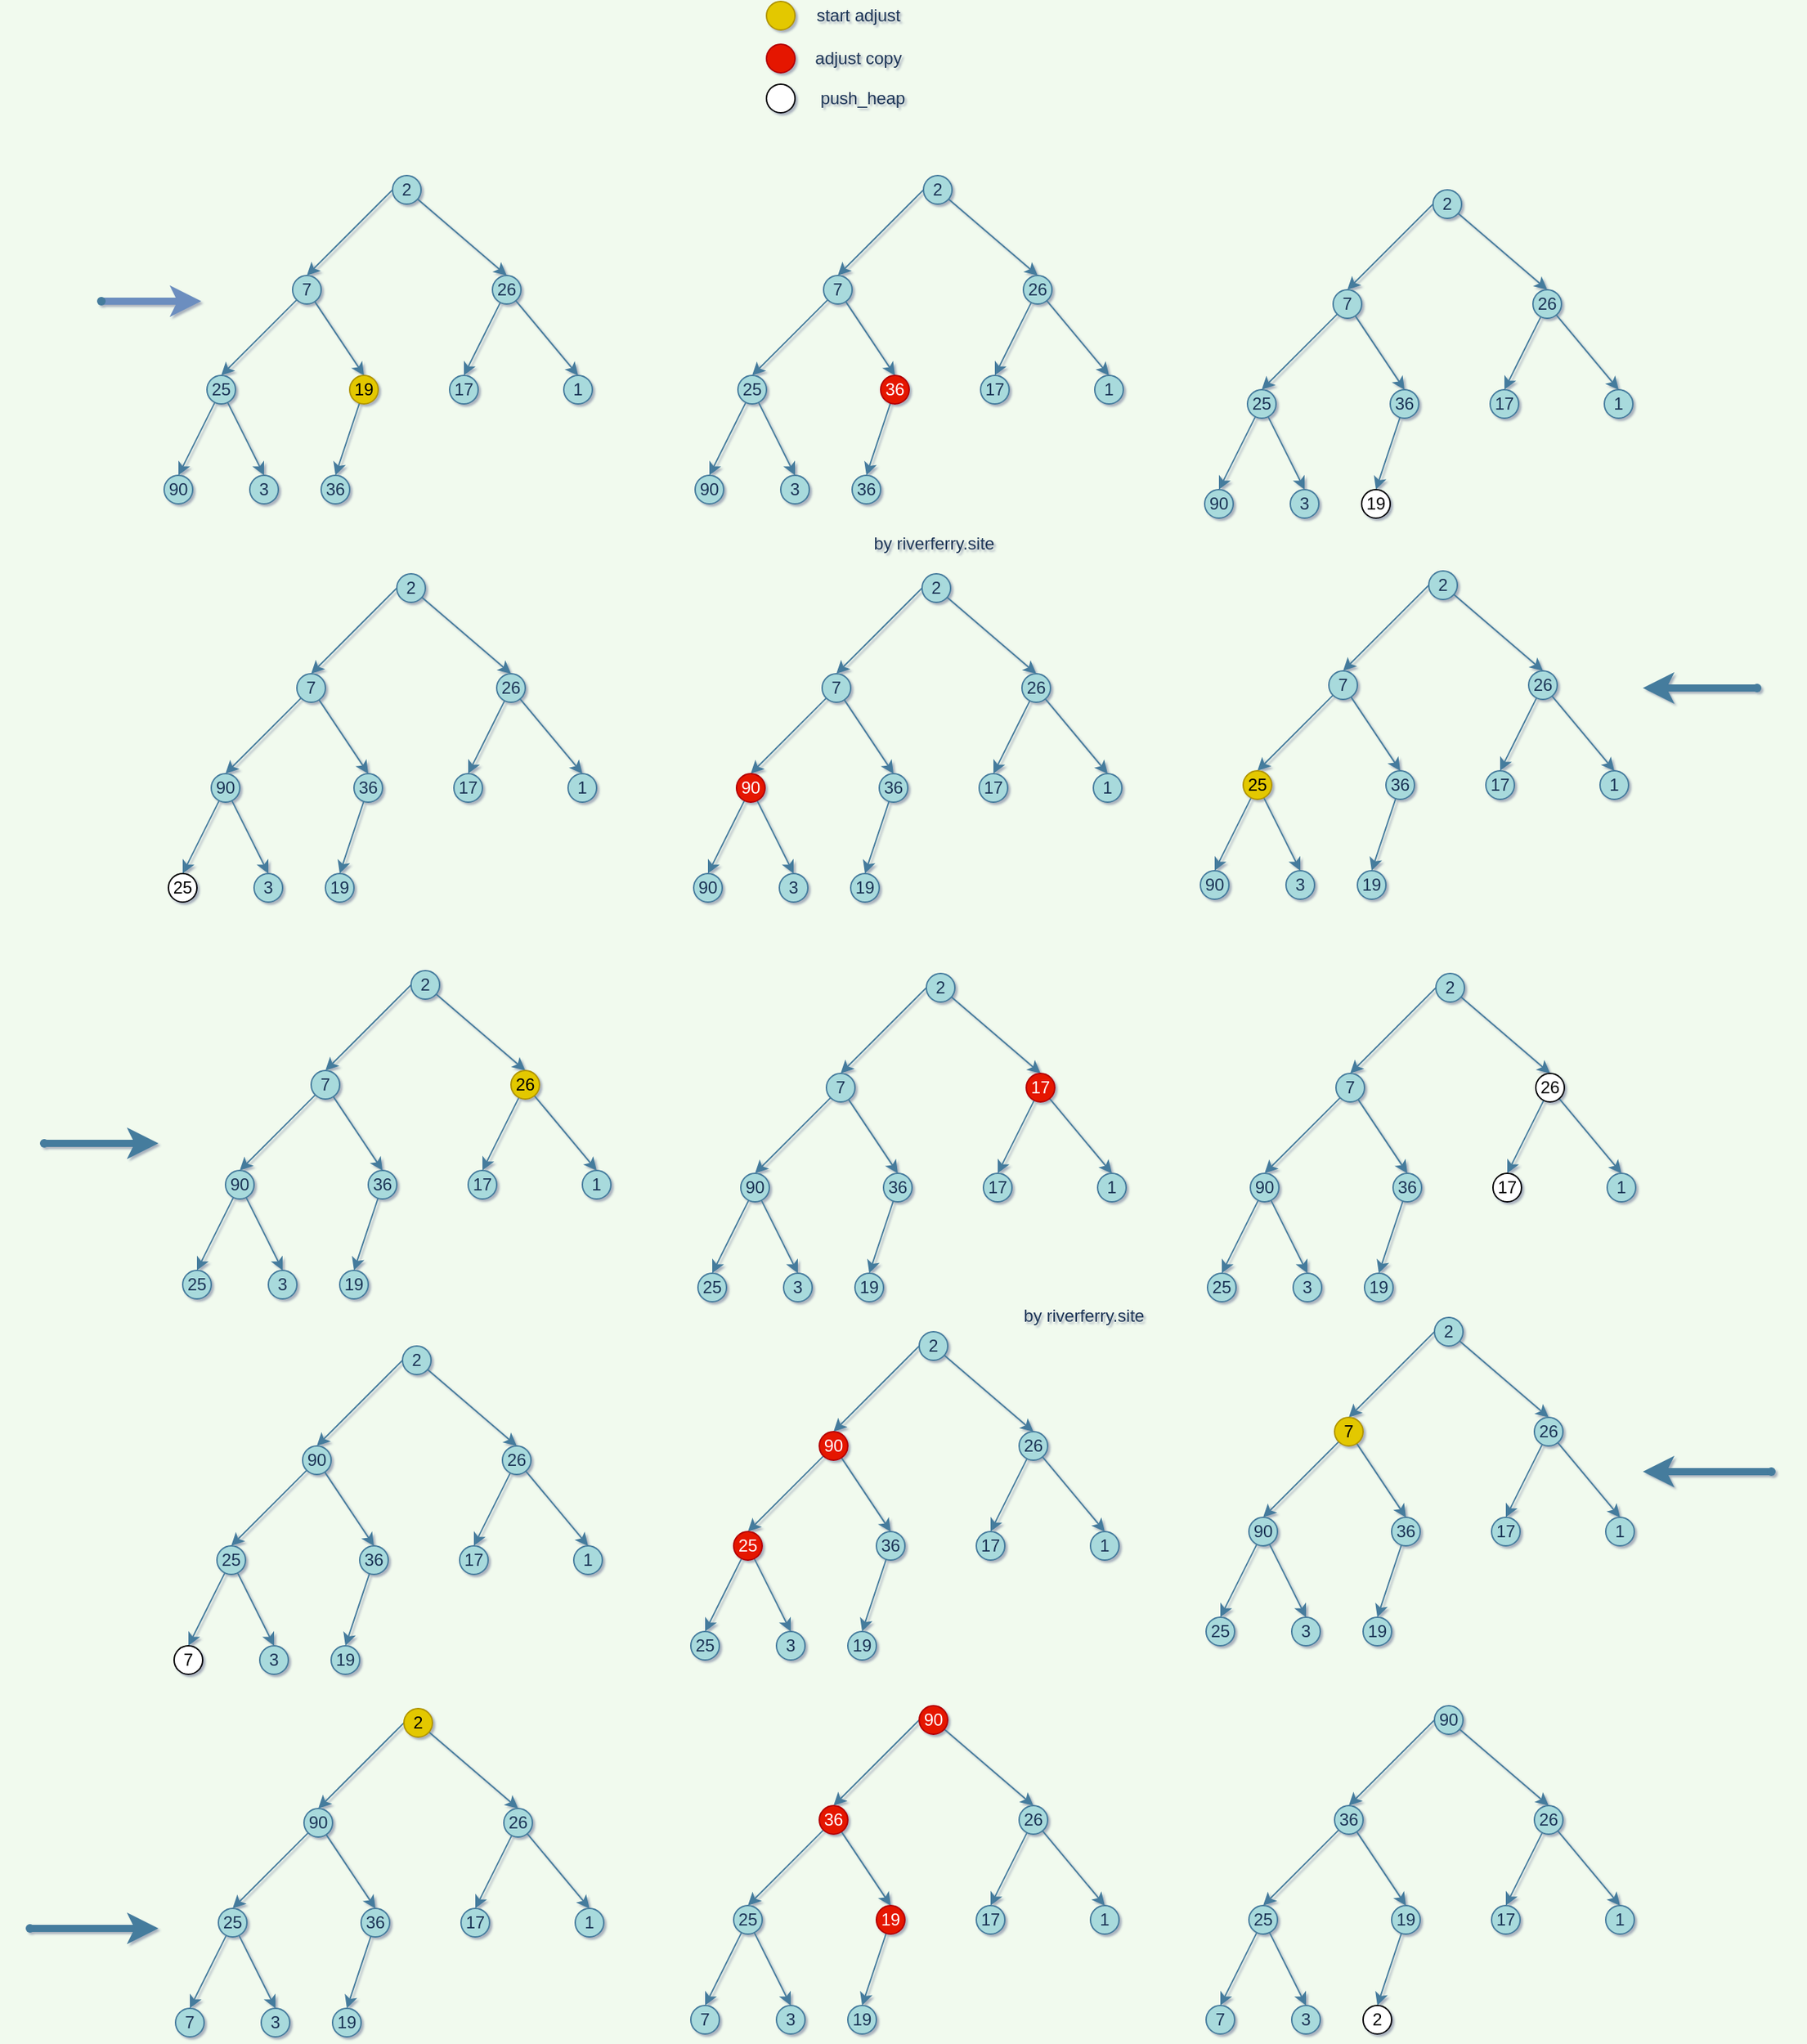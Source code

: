 <mxfile version="15.3.1" type="github">
  <diagram id="AN8AjkqI3SNzSPV8RxcP" name="Page-1">
    <mxGraphModel dx="1824" dy="916" grid="1" gridSize="10" guides="1" tooltips="1" connect="1" arrows="1" fold="1" page="1" pageScale="1" pageWidth="827" pageHeight="1169" background="#F1FAEE" math="0" shadow="1">
      <root>
        <mxCell id="0" />
        <mxCell id="1" parent="0" />
        <mxCell id="qDmlWPMKRpsVleZsCN6D-2" style="edgeStyle=none;orthogonalLoop=1;jettySize=auto;html=1;entryX=0.5;entryY=0;entryDx=0;entryDy=0;strokeColor=#457B9D;fontColor=#1D3557;labelBackgroundColor=#F1FAEE;" edge="1" parent="1" source="qDmlWPMKRpsVleZsCN6D-4" target="qDmlWPMKRpsVleZsCN6D-8">
          <mxGeometry relative="1" as="geometry" />
        </mxCell>
        <mxCell id="qDmlWPMKRpsVleZsCN6D-3" style="edgeStyle=none;orthogonalLoop=1;jettySize=auto;html=1;exitX=0;exitY=0.5;exitDx=0;exitDy=0;entryX=0.5;entryY=0;entryDx=0;entryDy=0;strokeColor=#457B9D;fontColor=#1D3557;labelBackgroundColor=#F1FAEE;" edge="1" parent="1" source="qDmlWPMKRpsVleZsCN6D-4" target="qDmlWPMKRpsVleZsCN6D-7">
          <mxGeometry relative="1" as="geometry" />
        </mxCell>
        <mxCell id="qDmlWPMKRpsVleZsCN6D-4" value="2" style="ellipse;whiteSpace=wrap;html=1;aspect=fixed;fillColor=#A8DADC;strokeColor=#457B9D;fontColor=#1D3557;" vertex="1" parent="1">
          <mxGeometry x="324" y="642" width="20" height="20" as="geometry" />
        </mxCell>
        <mxCell id="qDmlWPMKRpsVleZsCN6D-6" style="edgeStyle=none;orthogonalLoop=1;jettySize=auto;html=1;entryX=0.5;entryY=0;entryDx=0;entryDy=0;strokeColor=#457B9D;fontColor=#1D3557;labelBackgroundColor=#F1FAEE;" edge="1" parent="1" source="qDmlWPMKRpsVleZsCN6D-7" target="qDmlWPMKRpsVleZsCN6D-10">
          <mxGeometry relative="1" as="geometry" />
        </mxCell>
        <mxCell id="qDmlWPMKRpsVleZsCN6D-24" style="orthogonalLoop=1;jettySize=auto;html=1;entryX=0.5;entryY=0;entryDx=0;entryDy=0;strokeColor=#457B9D;fontColor=#1D3557;labelBackgroundColor=#F1FAEE;" edge="1" parent="1" source="qDmlWPMKRpsVleZsCN6D-7" target="qDmlWPMKRpsVleZsCN6D-18">
          <mxGeometry relative="1" as="geometry" />
        </mxCell>
        <mxCell id="qDmlWPMKRpsVleZsCN6D-7" value="7" style="ellipse;whiteSpace=wrap;html=1;aspect=fixed;fillColor=#A8DADC;strokeColor=#457B9D;fontColor=#1D3557;" vertex="1" parent="1">
          <mxGeometry x="254" y="712" width="20" height="20" as="geometry" />
        </mxCell>
        <mxCell id="qDmlWPMKRpsVleZsCN6D-35" style="edgeStyle=none;orthogonalLoop=1;jettySize=auto;html=1;entryX=0.5;entryY=0;entryDx=0;entryDy=0;strokeColor=#457B9D;fontColor=#1D3557;labelBackgroundColor=#F1FAEE;" edge="1" parent="1" source="qDmlWPMKRpsVleZsCN6D-8" target="qDmlWPMKRpsVleZsCN6D-25">
          <mxGeometry relative="1" as="geometry" />
        </mxCell>
        <mxCell id="qDmlWPMKRpsVleZsCN6D-36" style="edgeStyle=none;orthogonalLoop=1;jettySize=auto;html=1;entryX=0.5;entryY=0;entryDx=0;entryDy=0;strokeColor=#457B9D;fontColor=#1D3557;labelBackgroundColor=#F1FAEE;" edge="1" parent="1" source="qDmlWPMKRpsVleZsCN6D-8" target="qDmlWPMKRpsVleZsCN6D-26">
          <mxGeometry relative="1" as="geometry" />
        </mxCell>
        <mxCell id="qDmlWPMKRpsVleZsCN6D-8" value="26" style="ellipse;whiteSpace=wrap;html=1;aspect=fixed;fillColor=#A8DADC;strokeColor=#457B9D;fontColor=#1D3557;" vertex="1" parent="1">
          <mxGeometry x="394" y="712" width="20" height="20" as="geometry" />
        </mxCell>
        <mxCell id="qDmlWPMKRpsVleZsCN6D-39" style="edgeStyle=none;orthogonalLoop=1;jettySize=auto;html=1;entryX=0.5;entryY=0;entryDx=0;entryDy=0;strokeColor=#457B9D;fontColor=#1D3557;labelBackgroundColor=#F1FAEE;" edge="1" parent="1" source="qDmlWPMKRpsVleZsCN6D-10" target="qDmlWPMKRpsVleZsCN6D-29">
          <mxGeometry relative="1" as="geometry" />
        </mxCell>
        <mxCell id="qDmlWPMKRpsVleZsCN6D-10" value="19" style="ellipse;whiteSpace=wrap;html=1;aspect=fixed;fillColor=#e3c800;strokeColor=#B09500;fontColor=#000000;" vertex="1" parent="1">
          <mxGeometry x="294" y="782" width="20" height="20" as="geometry" />
        </mxCell>
        <mxCell id="qDmlWPMKRpsVleZsCN6D-37" style="edgeStyle=none;orthogonalLoop=1;jettySize=auto;html=1;entryX=0.5;entryY=0;entryDx=0;entryDy=0;strokeColor=#457B9D;fontColor=#1D3557;labelBackgroundColor=#F1FAEE;" edge="1" parent="1" source="qDmlWPMKRpsVleZsCN6D-18" target="qDmlWPMKRpsVleZsCN6D-27">
          <mxGeometry relative="1" as="geometry" />
        </mxCell>
        <mxCell id="qDmlWPMKRpsVleZsCN6D-38" style="edgeStyle=none;orthogonalLoop=1;jettySize=auto;html=1;entryX=0.5;entryY=0;entryDx=0;entryDy=0;strokeColor=#457B9D;fontColor=#1D3557;labelBackgroundColor=#F1FAEE;" edge="1" parent="1" source="qDmlWPMKRpsVleZsCN6D-18" target="qDmlWPMKRpsVleZsCN6D-28">
          <mxGeometry relative="1" as="geometry" />
        </mxCell>
        <mxCell id="qDmlWPMKRpsVleZsCN6D-18" value="25" style="ellipse;whiteSpace=wrap;html=1;aspect=fixed;fillColor=#A8DADC;strokeColor=#457B9D;fontColor=#1D3557;" vertex="1" parent="1">
          <mxGeometry x="194" y="782" width="20" height="20" as="geometry" />
        </mxCell>
        <mxCell id="qDmlWPMKRpsVleZsCN6D-25" value="17" style="ellipse;whiteSpace=wrap;html=1;aspect=fixed;fillColor=#A8DADC;strokeColor=#457B9D;fontColor=#1D3557;" vertex="1" parent="1">
          <mxGeometry x="364" y="782" width="20" height="20" as="geometry" />
        </mxCell>
        <mxCell id="qDmlWPMKRpsVleZsCN6D-26" value="1" style="ellipse;whiteSpace=wrap;html=1;aspect=fixed;fillColor=#A8DADC;strokeColor=#457B9D;fontColor=#1D3557;" vertex="1" parent="1">
          <mxGeometry x="444" y="782" width="20" height="20" as="geometry" />
        </mxCell>
        <mxCell id="qDmlWPMKRpsVleZsCN6D-27" value="90" style="ellipse;whiteSpace=wrap;html=1;aspect=fixed;fillColor=#A8DADC;strokeColor=#457B9D;fontColor=#1D3557;" vertex="1" parent="1">
          <mxGeometry x="164" y="852" width="20" height="20" as="geometry" />
        </mxCell>
        <mxCell id="qDmlWPMKRpsVleZsCN6D-28" value="3" style="ellipse;whiteSpace=wrap;html=1;aspect=fixed;fillColor=#A8DADC;strokeColor=#457B9D;fontColor=#1D3557;" vertex="1" parent="1">
          <mxGeometry x="224" y="852" width="20" height="20" as="geometry" />
        </mxCell>
        <mxCell id="qDmlWPMKRpsVleZsCN6D-29" value="36" style="ellipse;whiteSpace=wrap;html=1;aspect=fixed;fillColor=#A8DADC;strokeColor=#457B9D;fontColor=#1D3557;" vertex="1" parent="1">
          <mxGeometry x="274" y="852" width="20" height="20" as="geometry" />
        </mxCell>
        <mxCell id="qDmlWPMKRpsVleZsCN6D-309" style="edgeStyle=none;orthogonalLoop=1;jettySize=auto;html=1;entryX=0.5;entryY=0;entryDx=0;entryDy=0;strokeColor=#457B9D;fontColor=#1D3557;labelBackgroundColor=#F1FAEE;" edge="1" parent="1" source="qDmlWPMKRpsVleZsCN6D-311" target="qDmlWPMKRpsVleZsCN6D-317">
          <mxGeometry relative="1" as="geometry" />
        </mxCell>
        <mxCell id="qDmlWPMKRpsVleZsCN6D-310" style="edgeStyle=none;orthogonalLoop=1;jettySize=auto;html=1;exitX=0;exitY=0.5;exitDx=0;exitDy=0;entryX=0.5;entryY=0;entryDx=0;entryDy=0;strokeColor=#457B9D;fontColor=#1D3557;labelBackgroundColor=#F1FAEE;" edge="1" parent="1" source="qDmlWPMKRpsVleZsCN6D-311" target="qDmlWPMKRpsVleZsCN6D-314">
          <mxGeometry relative="1" as="geometry" />
        </mxCell>
        <mxCell id="qDmlWPMKRpsVleZsCN6D-311" value="2" style="ellipse;whiteSpace=wrap;html=1;aspect=fixed;fillColor=#A8DADC;strokeColor=#457B9D;fontColor=#1D3557;" vertex="1" parent="1">
          <mxGeometry x="696" y="642" width="20" height="20" as="geometry" />
        </mxCell>
        <mxCell id="qDmlWPMKRpsVleZsCN6D-312" style="edgeStyle=none;orthogonalLoop=1;jettySize=auto;html=1;entryX=0.5;entryY=0;entryDx=0;entryDy=0;strokeColor=#457B9D;fontColor=#1D3557;labelBackgroundColor=#F1FAEE;" edge="1" parent="1" source="qDmlWPMKRpsVleZsCN6D-314" target="qDmlWPMKRpsVleZsCN6D-319">
          <mxGeometry relative="1" as="geometry" />
        </mxCell>
        <mxCell id="qDmlWPMKRpsVleZsCN6D-313" style="orthogonalLoop=1;jettySize=auto;html=1;entryX=0.5;entryY=0;entryDx=0;entryDy=0;strokeColor=#457B9D;fontColor=#1D3557;labelBackgroundColor=#F1FAEE;" edge="1" parent="1" source="qDmlWPMKRpsVleZsCN6D-314" target="qDmlWPMKRpsVleZsCN6D-322">
          <mxGeometry relative="1" as="geometry" />
        </mxCell>
        <mxCell id="qDmlWPMKRpsVleZsCN6D-314" value="7" style="ellipse;whiteSpace=wrap;html=1;aspect=fixed;fillColor=#A8DADC;strokeColor=#457B9D;fontColor=#1D3557;" vertex="1" parent="1">
          <mxGeometry x="626" y="712" width="20" height="20" as="geometry" />
        </mxCell>
        <mxCell id="qDmlWPMKRpsVleZsCN6D-315" style="edgeStyle=none;orthogonalLoop=1;jettySize=auto;html=1;entryX=0.5;entryY=0;entryDx=0;entryDy=0;strokeColor=#457B9D;fontColor=#1D3557;labelBackgroundColor=#F1FAEE;" edge="1" parent="1" source="qDmlWPMKRpsVleZsCN6D-317" target="qDmlWPMKRpsVleZsCN6D-323">
          <mxGeometry relative="1" as="geometry" />
        </mxCell>
        <mxCell id="qDmlWPMKRpsVleZsCN6D-316" style="edgeStyle=none;orthogonalLoop=1;jettySize=auto;html=1;entryX=0.5;entryY=0;entryDx=0;entryDy=0;strokeColor=#457B9D;fontColor=#1D3557;labelBackgroundColor=#F1FAEE;" edge="1" parent="1" source="qDmlWPMKRpsVleZsCN6D-317" target="qDmlWPMKRpsVleZsCN6D-324">
          <mxGeometry relative="1" as="geometry" />
        </mxCell>
        <mxCell id="qDmlWPMKRpsVleZsCN6D-317" value="26" style="ellipse;whiteSpace=wrap;html=1;aspect=fixed;fillColor=#A8DADC;strokeColor=#457B9D;fontColor=#1D3557;" vertex="1" parent="1">
          <mxGeometry x="766" y="712" width="20" height="20" as="geometry" />
        </mxCell>
        <mxCell id="qDmlWPMKRpsVleZsCN6D-318" style="edgeStyle=none;orthogonalLoop=1;jettySize=auto;html=1;entryX=0.5;entryY=0;entryDx=0;entryDy=0;strokeColor=#457B9D;fontColor=#1D3557;labelBackgroundColor=#F1FAEE;" edge="1" parent="1" source="qDmlWPMKRpsVleZsCN6D-319" target="qDmlWPMKRpsVleZsCN6D-327">
          <mxGeometry relative="1" as="geometry" />
        </mxCell>
        <mxCell id="qDmlWPMKRpsVleZsCN6D-319" value="36" style="ellipse;whiteSpace=wrap;html=1;aspect=fixed;fillColor=#e51400;strokeColor=#B20000;fontColor=#ffffff;" vertex="1" parent="1">
          <mxGeometry x="666" y="782" width="20" height="20" as="geometry" />
        </mxCell>
        <mxCell id="qDmlWPMKRpsVleZsCN6D-320" style="edgeStyle=none;orthogonalLoop=1;jettySize=auto;html=1;entryX=0.5;entryY=0;entryDx=0;entryDy=0;strokeColor=#457B9D;fontColor=#1D3557;labelBackgroundColor=#F1FAEE;" edge="1" parent="1" source="qDmlWPMKRpsVleZsCN6D-322" target="qDmlWPMKRpsVleZsCN6D-325">
          <mxGeometry relative="1" as="geometry" />
        </mxCell>
        <mxCell id="qDmlWPMKRpsVleZsCN6D-321" style="edgeStyle=none;orthogonalLoop=1;jettySize=auto;html=1;entryX=0.5;entryY=0;entryDx=0;entryDy=0;strokeColor=#457B9D;fontColor=#1D3557;labelBackgroundColor=#F1FAEE;" edge="1" parent="1" source="qDmlWPMKRpsVleZsCN6D-322" target="qDmlWPMKRpsVleZsCN6D-326">
          <mxGeometry relative="1" as="geometry" />
        </mxCell>
        <mxCell id="qDmlWPMKRpsVleZsCN6D-322" value="25" style="ellipse;whiteSpace=wrap;html=1;aspect=fixed;fillColor=#A8DADC;strokeColor=#457B9D;fontColor=#1D3557;" vertex="1" parent="1">
          <mxGeometry x="566" y="782" width="20" height="20" as="geometry" />
        </mxCell>
        <mxCell id="qDmlWPMKRpsVleZsCN6D-323" value="17" style="ellipse;whiteSpace=wrap;html=1;aspect=fixed;fillColor=#A8DADC;strokeColor=#457B9D;fontColor=#1D3557;" vertex="1" parent="1">
          <mxGeometry x="736" y="782" width="20" height="20" as="geometry" />
        </mxCell>
        <mxCell id="qDmlWPMKRpsVleZsCN6D-324" value="1" style="ellipse;whiteSpace=wrap;html=1;aspect=fixed;fillColor=#A8DADC;strokeColor=#457B9D;fontColor=#1D3557;" vertex="1" parent="1">
          <mxGeometry x="816" y="782" width="20" height="20" as="geometry" />
        </mxCell>
        <mxCell id="qDmlWPMKRpsVleZsCN6D-325" value="90" style="ellipse;whiteSpace=wrap;html=1;aspect=fixed;fillColor=#A8DADC;strokeColor=#457B9D;fontColor=#1D3557;" vertex="1" parent="1">
          <mxGeometry x="536" y="852" width="20" height="20" as="geometry" />
        </mxCell>
        <mxCell id="qDmlWPMKRpsVleZsCN6D-326" value="3" style="ellipse;whiteSpace=wrap;html=1;aspect=fixed;fillColor=#A8DADC;strokeColor=#457B9D;fontColor=#1D3557;" vertex="1" parent="1">
          <mxGeometry x="596" y="852" width="20" height="20" as="geometry" />
        </mxCell>
        <mxCell id="qDmlWPMKRpsVleZsCN6D-327" value="36" style="ellipse;whiteSpace=wrap;html=1;aspect=fixed;fillColor=#A8DADC;strokeColor=#457B9D;fontColor=#1D3557;" vertex="1" parent="1">
          <mxGeometry x="646" y="852" width="20" height="20" as="geometry" />
        </mxCell>
        <mxCell id="qDmlWPMKRpsVleZsCN6D-328" style="edgeStyle=none;orthogonalLoop=1;jettySize=auto;html=1;entryX=0.5;entryY=0;entryDx=0;entryDy=0;strokeColor=#457B9D;fontColor=#1D3557;labelBackgroundColor=#F1FAEE;" edge="1" parent="1" source="qDmlWPMKRpsVleZsCN6D-330" target="qDmlWPMKRpsVleZsCN6D-336">
          <mxGeometry relative="1" as="geometry" />
        </mxCell>
        <mxCell id="qDmlWPMKRpsVleZsCN6D-329" style="edgeStyle=none;orthogonalLoop=1;jettySize=auto;html=1;exitX=0;exitY=0.5;exitDx=0;exitDy=0;entryX=0.5;entryY=0;entryDx=0;entryDy=0;strokeColor=#457B9D;fontColor=#1D3557;labelBackgroundColor=#F1FAEE;" edge="1" parent="1" source="qDmlWPMKRpsVleZsCN6D-330" target="qDmlWPMKRpsVleZsCN6D-333">
          <mxGeometry relative="1" as="geometry" />
        </mxCell>
        <mxCell id="qDmlWPMKRpsVleZsCN6D-330" value="2" style="ellipse;whiteSpace=wrap;html=1;aspect=fixed;fillColor=#A8DADC;strokeColor=#457B9D;fontColor=#1D3557;" vertex="1" parent="1">
          <mxGeometry x="1053" y="652" width="20" height="20" as="geometry" />
        </mxCell>
        <mxCell id="qDmlWPMKRpsVleZsCN6D-331" style="edgeStyle=none;orthogonalLoop=1;jettySize=auto;html=1;entryX=0.5;entryY=0;entryDx=0;entryDy=0;strokeColor=#457B9D;fontColor=#1D3557;labelBackgroundColor=#F1FAEE;" edge="1" parent="1" source="qDmlWPMKRpsVleZsCN6D-333" target="qDmlWPMKRpsVleZsCN6D-338">
          <mxGeometry relative="1" as="geometry" />
        </mxCell>
        <mxCell id="qDmlWPMKRpsVleZsCN6D-332" style="orthogonalLoop=1;jettySize=auto;html=1;entryX=0.5;entryY=0;entryDx=0;entryDy=0;strokeColor=#457B9D;fontColor=#1D3557;labelBackgroundColor=#F1FAEE;" edge="1" parent="1" source="qDmlWPMKRpsVleZsCN6D-333" target="qDmlWPMKRpsVleZsCN6D-341">
          <mxGeometry relative="1" as="geometry" />
        </mxCell>
        <mxCell id="qDmlWPMKRpsVleZsCN6D-333" value="7" style="ellipse;whiteSpace=wrap;html=1;aspect=fixed;fillColor=#A8DADC;strokeColor=#457B9D;fontColor=#1D3557;" vertex="1" parent="1">
          <mxGeometry x="983" y="722" width="20" height="20" as="geometry" />
        </mxCell>
        <mxCell id="qDmlWPMKRpsVleZsCN6D-334" style="edgeStyle=none;orthogonalLoop=1;jettySize=auto;html=1;entryX=0.5;entryY=0;entryDx=0;entryDy=0;strokeColor=#457B9D;fontColor=#1D3557;labelBackgroundColor=#F1FAEE;" edge="1" parent="1" source="qDmlWPMKRpsVleZsCN6D-336" target="qDmlWPMKRpsVleZsCN6D-342">
          <mxGeometry relative="1" as="geometry" />
        </mxCell>
        <mxCell id="qDmlWPMKRpsVleZsCN6D-335" style="edgeStyle=none;orthogonalLoop=1;jettySize=auto;html=1;entryX=0.5;entryY=0;entryDx=0;entryDy=0;strokeColor=#457B9D;fontColor=#1D3557;labelBackgroundColor=#F1FAEE;" edge="1" parent="1" source="qDmlWPMKRpsVleZsCN6D-336" target="qDmlWPMKRpsVleZsCN6D-343">
          <mxGeometry relative="1" as="geometry" />
        </mxCell>
        <mxCell id="qDmlWPMKRpsVleZsCN6D-336" value="26" style="ellipse;whiteSpace=wrap;html=1;aspect=fixed;fillColor=#A8DADC;strokeColor=#457B9D;fontColor=#1D3557;" vertex="1" parent="1">
          <mxGeometry x="1123" y="722" width="20" height="20" as="geometry" />
        </mxCell>
        <mxCell id="qDmlWPMKRpsVleZsCN6D-337" style="edgeStyle=none;orthogonalLoop=1;jettySize=auto;html=1;entryX=0.5;entryY=0;entryDx=0;entryDy=0;strokeColor=#457B9D;fontColor=#1D3557;labelBackgroundColor=#F1FAEE;" edge="1" parent="1" source="qDmlWPMKRpsVleZsCN6D-338" target="qDmlWPMKRpsVleZsCN6D-346">
          <mxGeometry relative="1" as="geometry" />
        </mxCell>
        <mxCell id="qDmlWPMKRpsVleZsCN6D-338" value="36" style="ellipse;whiteSpace=wrap;html=1;aspect=fixed;fillColor=#A8DADC;strokeColor=#457B9D;fontColor=#1D3557;" vertex="1" parent="1">
          <mxGeometry x="1023" y="792" width="20" height="20" as="geometry" />
        </mxCell>
        <mxCell id="qDmlWPMKRpsVleZsCN6D-339" style="edgeStyle=none;orthogonalLoop=1;jettySize=auto;html=1;entryX=0.5;entryY=0;entryDx=0;entryDy=0;strokeColor=#457B9D;fontColor=#1D3557;labelBackgroundColor=#F1FAEE;" edge="1" parent="1" source="qDmlWPMKRpsVleZsCN6D-341" target="qDmlWPMKRpsVleZsCN6D-344">
          <mxGeometry relative="1" as="geometry" />
        </mxCell>
        <mxCell id="qDmlWPMKRpsVleZsCN6D-340" style="edgeStyle=none;orthogonalLoop=1;jettySize=auto;html=1;entryX=0.5;entryY=0;entryDx=0;entryDy=0;strokeColor=#457B9D;fontColor=#1D3557;labelBackgroundColor=#F1FAEE;" edge="1" parent="1" source="qDmlWPMKRpsVleZsCN6D-341" target="qDmlWPMKRpsVleZsCN6D-345">
          <mxGeometry relative="1" as="geometry" />
        </mxCell>
        <mxCell id="qDmlWPMKRpsVleZsCN6D-341" value="25" style="ellipse;whiteSpace=wrap;html=1;aspect=fixed;fillColor=#A8DADC;strokeColor=#457B9D;fontColor=#1D3557;" vertex="1" parent="1">
          <mxGeometry x="923" y="792" width="20" height="20" as="geometry" />
        </mxCell>
        <mxCell id="qDmlWPMKRpsVleZsCN6D-342" value="17" style="ellipse;whiteSpace=wrap;html=1;aspect=fixed;fillColor=#A8DADC;strokeColor=#457B9D;fontColor=#1D3557;" vertex="1" parent="1">
          <mxGeometry x="1093" y="792" width="20" height="20" as="geometry" />
        </mxCell>
        <mxCell id="qDmlWPMKRpsVleZsCN6D-343" value="1" style="ellipse;whiteSpace=wrap;html=1;aspect=fixed;fillColor=#A8DADC;strokeColor=#457B9D;fontColor=#1D3557;" vertex="1" parent="1">
          <mxGeometry x="1173" y="792" width="20" height="20" as="geometry" />
        </mxCell>
        <mxCell id="qDmlWPMKRpsVleZsCN6D-344" value="90" style="ellipse;whiteSpace=wrap;html=1;aspect=fixed;fillColor=#A8DADC;strokeColor=#457B9D;fontColor=#1D3557;" vertex="1" parent="1">
          <mxGeometry x="893" y="862" width="20" height="20" as="geometry" />
        </mxCell>
        <mxCell id="qDmlWPMKRpsVleZsCN6D-345" value="3" style="ellipse;whiteSpace=wrap;html=1;aspect=fixed;fillColor=#A8DADC;strokeColor=#457B9D;fontColor=#1D3557;" vertex="1" parent="1">
          <mxGeometry x="953" y="862" width="20" height="20" as="geometry" />
        </mxCell>
        <mxCell id="qDmlWPMKRpsVleZsCN6D-346" value="19" style="ellipse;whiteSpace=wrap;html=1;aspect=fixed;" vertex="1" parent="1">
          <mxGeometry x="1003" y="862" width="20" height="20" as="geometry" />
        </mxCell>
        <mxCell id="qDmlWPMKRpsVleZsCN6D-347" style="edgeStyle=none;orthogonalLoop=1;jettySize=auto;html=1;entryX=0.5;entryY=0;entryDx=0;entryDy=0;strokeColor=#457B9D;fontColor=#1D3557;labelBackgroundColor=#F1FAEE;" edge="1" parent="1" source="qDmlWPMKRpsVleZsCN6D-349" target="qDmlWPMKRpsVleZsCN6D-355">
          <mxGeometry relative="1" as="geometry" />
        </mxCell>
        <mxCell id="qDmlWPMKRpsVleZsCN6D-348" style="edgeStyle=none;orthogonalLoop=1;jettySize=auto;html=1;exitX=0;exitY=0.5;exitDx=0;exitDy=0;entryX=0.5;entryY=0;entryDx=0;entryDy=0;strokeColor=#457B9D;fontColor=#1D3557;labelBackgroundColor=#F1FAEE;" edge="1" parent="1" source="qDmlWPMKRpsVleZsCN6D-349" target="qDmlWPMKRpsVleZsCN6D-352">
          <mxGeometry relative="1" as="geometry" />
        </mxCell>
        <mxCell id="qDmlWPMKRpsVleZsCN6D-349" value="2" style="ellipse;whiteSpace=wrap;html=1;aspect=fixed;fillColor=#A8DADC;strokeColor=#457B9D;fontColor=#1D3557;" vertex="1" parent="1">
          <mxGeometry x="1050" y="919" width="20" height="20" as="geometry" />
        </mxCell>
        <mxCell id="qDmlWPMKRpsVleZsCN6D-350" style="edgeStyle=none;orthogonalLoop=1;jettySize=auto;html=1;entryX=0.5;entryY=0;entryDx=0;entryDy=0;strokeColor=#457B9D;fontColor=#1D3557;labelBackgroundColor=#F1FAEE;" edge="1" parent="1" source="qDmlWPMKRpsVleZsCN6D-352" target="qDmlWPMKRpsVleZsCN6D-357">
          <mxGeometry relative="1" as="geometry" />
        </mxCell>
        <mxCell id="qDmlWPMKRpsVleZsCN6D-351" style="orthogonalLoop=1;jettySize=auto;html=1;entryX=0.5;entryY=0;entryDx=0;entryDy=0;strokeColor=#457B9D;fontColor=#1D3557;labelBackgroundColor=#F1FAEE;" edge="1" parent="1" source="qDmlWPMKRpsVleZsCN6D-352" target="qDmlWPMKRpsVleZsCN6D-360">
          <mxGeometry relative="1" as="geometry" />
        </mxCell>
        <mxCell id="qDmlWPMKRpsVleZsCN6D-352" value="7" style="ellipse;whiteSpace=wrap;html=1;aspect=fixed;fillColor=#A8DADC;strokeColor=#457B9D;fontColor=#1D3557;" vertex="1" parent="1">
          <mxGeometry x="980" y="989" width="20" height="20" as="geometry" />
        </mxCell>
        <mxCell id="qDmlWPMKRpsVleZsCN6D-353" style="edgeStyle=none;orthogonalLoop=1;jettySize=auto;html=1;entryX=0.5;entryY=0;entryDx=0;entryDy=0;strokeColor=#457B9D;fontColor=#1D3557;labelBackgroundColor=#F1FAEE;" edge="1" parent="1" source="qDmlWPMKRpsVleZsCN6D-355" target="qDmlWPMKRpsVleZsCN6D-361">
          <mxGeometry relative="1" as="geometry" />
        </mxCell>
        <mxCell id="qDmlWPMKRpsVleZsCN6D-354" style="edgeStyle=none;orthogonalLoop=1;jettySize=auto;html=1;entryX=0.5;entryY=0;entryDx=0;entryDy=0;strokeColor=#457B9D;fontColor=#1D3557;labelBackgroundColor=#F1FAEE;" edge="1" parent="1" source="qDmlWPMKRpsVleZsCN6D-355" target="qDmlWPMKRpsVleZsCN6D-362">
          <mxGeometry relative="1" as="geometry" />
        </mxCell>
        <mxCell id="qDmlWPMKRpsVleZsCN6D-355" value="26" style="ellipse;whiteSpace=wrap;html=1;aspect=fixed;fillColor=#A8DADC;strokeColor=#457B9D;fontColor=#1D3557;" vertex="1" parent="1">
          <mxGeometry x="1120" y="989" width="20" height="20" as="geometry" />
        </mxCell>
        <mxCell id="qDmlWPMKRpsVleZsCN6D-356" style="edgeStyle=none;orthogonalLoop=1;jettySize=auto;html=1;entryX=0.5;entryY=0;entryDx=0;entryDy=0;strokeColor=#457B9D;fontColor=#1D3557;labelBackgroundColor=#F1FAEE;" edge="1" parent="1" source="qDmlWPMKRpsVleZsCN6D-357" target="qDmlWPMKRpsVleZsCN6D-365">
          <mxGeometry relative="1" as="geometry" />
        </mxCell>
        <mxCell id="qDmlWPMKRpsVleZsCN6D-357" value="36" style="ellipse;whiteSpace=wrap;html=1;aspect=fixed;fillColor=#A8DADC;strokeColor=#457B9D;fontColor=#1D3557;" vertex="1" parent="1">
          <mxGeometry x="1020" y="1059" width="20" height="20" as="geometry" />
        </mxCell>
        <mxCell id="qDmlWPMKRpsVleZsCN6D-358" style="edgeStyle=none;orthogonalLoop=1;jettySize=auto;html=1;entryX=0.5;entryY=0;entryDx=0;entryDy=0;strokeColor=#457B9D;fontColor=#1D3557;labelBackgroundColor=#F1FAEE;" edge="1" parent="1" source="qDmlWPMKRpsVleZsCN6D-360" target="qDmlWPMKRpsVleZsCN6D-363">
          <mxGeometry relative="1" as="geometry" />
        </mxCell>
        <mxCell id="qDmlWPMKRpsVleZsCN6D-359" style="edgeStyle=none;orthogonalLoop=1;jettySize=auto;html=1;entryX=0.5;entryY=0;entryDx=0;entryDy=0;strokeColor=#457B9D;fontColor=#1D3557;labelBackgroundColor=#F1FAEE;" edge="1" parent="1" source="qDmlWPMKRpsVleZsCN6D-360" target="qDmlWPMKRpsVleZsCN6D-364">
          <mxGeometry relative="1" as="geometry" />
        </mxCell>
        <mxCell id="qDmlWPMKRpsVleZsCN6D-360" value="25" style="ellipse;whiteSpace=wrap;html=1;aspect=fixed;fillColor=#e3c800;strokeColor=#B09500;fontColor=#000000;" vertex="1" parent="1">
          <mxGeometry x="920" y="1059" width="20" height="20" as="geometry" />
        </mxCell>
        <mxCell id="qDmlWPMKRpsVleZsCN6D-361" value="17" style="ellipse;whiteSpace=wrap;html=1;aspect=fixed;fillColor=#A8DADC;strokeColor=#457B9D;fontColor=#1D3557;" vertex="1" parent="1">
          <mxGeometry x="1090" y="1059" width="20" height="20" as="geometry" />
        </mxCell>
        <mxCell id="qDmlWPMKRpsVleZsCN6D-362" value="1" style="ellipse;whiteSpace=wrap;html=1;aspect=fixed;fillColor=#A8DADC;strokeColor=#457B9D;fontColor=#1D3557;" vertex="1" parent="1">
          <mxGeometry x="1170" y="1059" width="20" height="20" as="geometry" />
        </mxCell>
        <mxCell id="qDmlWPMKRpsVleZsCN6D-363" value="90" style="ellipse;whiteSpace=wrap;html=1;aspect=fixed;fillColor=#A8DADC;strokeColor=#457B9D;fontColor=#1D3557;" vertex="1" parent="1">
          <mxGeometry x="890" y="1129" width="20" height="20" as="geometry" />
        </mxCell>
        <mxCell id="qDmlWPMKRpsVleZsCN6D-364" value="3" style="ellipse;whiteSpace=wrap;html=1;aspect=fixed;fillColor=#A8DADC;strokeColor=#457B9D;fontColor=#1D3557;" vertex="1" parent="1">
          <mxGeometry x="950" y="1129" width="20" height="20" as="geometry" />
        </mxCell>
        <mxCell id="qDmlWPMKRpsVleZsCN6D-365" value="19" style="ellipse;whiteSpace=wrap;html=1;aspect=fixed;fontColor=#1D3557;strokeColor=#457B9D;fillColor=#A8DADC;" vertex="1" parent="1">
          <mxGeometry x="1000" y="1129" width="20" height="20" as="geometry" />
        </mxCell>
        <mxCell id="qDmlWPMKRpsVleZsCN6D-367" style="edgeStyle=none;orthogonalLoop=1;jettySize=auto;html=1;entryX=0.5;entryY=0;entryDx=0;entryDy=0;strokeColor=#457B9D;fontColor=#1D3557;labelBackgroundColor=#F1FAEE;" edge="1" parent="1" source="qDmlWPMKRpsVleZsCN6D-369" target="qDmlWPMKRpsVleZsCN6D-375">
          <mxGeometry relative="1" as="geometry" />
        </mxCell>
        <mxCell id="qDmlWPMKRpsVleZsCN6D-368" style="edgeStyle=none;orthogonalLoop=1;jettySize=auto;html=1;exitX=0;exitY=0.5;exitDx=0;exitDy=0;entryX=0.5;entryY=0;entryDx=0;entryDy=0;strokeColor=#457B9D;fontColor=#1D3557;labelBackgroundColor=#F1FAEE;" edge="1" parent="1" source="qDmlWPMKRpsVleZsCN6D-369" target="qDmlWPMKRpsVleZsCN6D-372">
          <mxGeometry relative="1" as="geometry" />
        </mxCell>
        <mxCell id="qDmlWPMKRpsVleZsCN6D-369" value="2" style="ellipse;whiteSpace=wrap;html=1;aspect=fixed;fillColor=#A8DADC;strokeColor=#457B9D;fontColor=#1D3557;" vertex="1" parent="1">
          <mxGeometry x="695" y="921" width="20" height="20" as="geometry" />
        </mxCell>
        <mxCell id="qDmlWPMKRpsVleZsCN6D-370" style="edgeStyle=none;orthogonalLoop=1;jettySize=auto;html=1;entryX=0.5;entryY=0;entryDx=0;entryDy=0;strokeColor=#457B9D;fontColor=#1D3557;labelBackgroundColor=#F1FAEE;" edge="1" parent="1" source="qDmlWPMKRpsVleZsCN6D-372" target="qDmlWPMKRpsVleZsCN6D-377">
          <mxGeometry relative="1" as="geometry" />
        </mxCell>
        <mxCell id="qDmlWPMKRpsVleZsCN6D-371" style="orthogonalLoop=1;jettySize=auto;html=1;entryX=0.5;entryY=0;entryDx=0;entryDy=0;strokeColor=#457B9D;fontColor=#1D3557;labelBackgroundColor=#F1FAEE;" edge="1" parent="1" source="qDmlWPMKRpsVleZsCN6D-372" target="qDmlWPMKRpsVleZsCN6D-380">
          <mxGeometry relative="1" as="geometry" />
        </mxCell>
        <mxCell id="qDmlWPMKRpsVleZsCN6D-372" value="7" style="ellipse;whiteSpace=wrap;html=1;aspect=fixed;fillColor=#A8DADC;strokeColor=#457B9D;fontColor=#1D3557;" vertex="1" parent="1">
          <mxGeometry x="625" y="991" width="20" height="20" as="geometry" />
        </mxCell>
        <mxCell id="qDmlWPMKRpsVleZsCN6D-373" style="edgeStyle=none;orthogonalLoop=1;jettySize=auto;html=1;entryX=0.5;entryY=0;entryDx=0;entryDy=0;strokeColor=#457B9D;fontColor=#1D3557;labelBackgroundColor=#F1FAEE;" edge="1" parent="1" source="qDmlWPMKRpsVleZsCN6D-375" target="qDmlWPMKRpsVleZsCN6D-381">
          <mxGeometry relative="1" as="geometry" />
        </mxCell>
        <mxCell id="qDmlWPMKRpsVleZsCN6D-374" style="edgeStyle=none;orthogonalLoop=1;jettySize=auto;html=1;entryX=0.5;entryY=0;entryDx=0;entryDy=0;strokeColor=#457B9D;fontColor=#1D3557;labelBackgroundColor=#F1FAEE;" edge="1" parent="1" source="qDmlWPMKRpsVleZsCN6D-375" target="qDmlWPMKRpsVleZsCN6D-382">
          <mxGeometry relative="1" as="geometry" />
        </mxCell>
        <mxCell id="qDmlWPMKRpsVleZsCN6D-375" value="26" style="ellipse;whiteSpace=wrap;html=1;aspect=fixed;fillColor=#A8DADC;strokeColor=#457B9D;fontColor=#1D3557;" vertex="1" parent="1">
          <mxGeometry x="765" y="991" width="20" height="20" as="geometry" />
        </mxCell>
        <mxCell id="qDmlWPMKRpsVleZsCN6D-376" style="edgeStyle=none;orthogonalLoop=1;jettySize=auto;html=1;entryX=0.5;entryY=0;entryDx=0;entryDy=0;strokeColor=#457B9D;fontColor=#1D3557;labelBackgroundColor=#F1FAEE;" edge="1" parent="1" source="qDmlWPMKRpsVleZsCN6D-377" target="qDmlWPMKRpsVleZsCN6D-385">
          <mxGeometry relative="1" as="geometry" />
        </mxCell>
        <mxCell id="qDmlWPMKRpsVleZsCN6D-377" value="36" style="ellipse;whiteSpace=wrap;html=1;aspect=fixed;fillColor=#A8DADC;strokeColor=#457B9D;fontColor=#1D3557;" vertex="1" parent="1">
          <mxGeometry x="665" y="1061" width="20" height="20" as="geometry" />
        </mxCell>
        <mxCell id="qDmlWPMKRpsVleZsCN6D-378" style="edgeStyle=none;orthogonalLoop=1;jettySize=auto;html=1;entryX=0.5;entryY=0;entryDx=0;entryDy=0;strokeColor=#457B9D;fontColor=#1D3557;labelBackgroundColor=#F1FAEE;" edge="1" parent="1" source="qDmlWPMKRpsVleZsCN6D-380" target="qDmlWPMKRpsVleZsCN6D-383">
          <mxGeometry relative="1" as="geometry" />
        </mxCell>
        <mxCell id="qDmlWPMKRpsVleZsCN6D-379" style="edgeStyle=none;orthogonalLoop=1;jettySize=auto;html=1;entryX=0.5;entryY=0;entryDx=0;entryDy=0;strokeColor=#457B9D;fontColor=#1D3557;labelBackgroundColor=#F1FAEE;" edge="1" parent="1" source="qDmlWPMKRpsVleZsCN6D-380" target="qDmlWPMKRpsVleZsCN6D-384">
          <mxGeometry relative="1" as="geometry" />
        </mxCell>
        <mxCell id="qDmlWPMKRpsVleZsCN6D-380" value="90" style="ellipse;whiteSpace=wrap;html=1;aspect=fixed;fillColor=#e51400;strokeColor=#B20000;fontColor=#ffffff;" vertex="1" parent="1">
          <mxGeometry x="565" y="1061" width="20" height="20" as="geometry" />
        </mxCell>
        <mxCell id="qDmlWPMKRpsVleZsCN6D-381" value="17" style="ellipse;whiteSpace=wrap;html=1;aspect=fixed;fillColor=#A8DADC;strokeColor=#457B9D;fontColor=#1D3557;" vertex="1" parent="1">
          <mxGeometry x="735" y="1061" width="20" height="20" as="geometry" />
        </mxCell>
        <mxCell id="qDmlWPMKRpsVleZsCN6D-382" value="1" style="ellipse;whiteSpace=wrap;html=1;aspect=fixed;fillColor=#A8DADC;strokeColor=#457B9D;fontColor=#1D3557;" vertex="1" parent="1">
          <mxGeometry x="815" y="1061" width="20" height="20" as="geometry" />
        </mxCell>
        <mxCell id="qDmlWPMKRpsVleZsCN6D-383" value="90" style="ellipse;whiteSpace=wrap;html=1;aspect=fixed;fillColor=#A8DADC;strokeColor=#457B9D;fontColor=#1D3557;" vertex="1" parent="1">
          <mxGeometry x="535" y="1131" width="20" height="20" as="geometry" />
        </mxCell>
        <mxCell id="qDmlWPMKRpsVleZsCN6D-384" value="3" style="ellipse;whiteSpace=wrap;html=1;aspect=fixed;fillColor=#A8DADC;strokeColor=#457B9D;fontColor=#1D3557;" vertex="1" parent="1">
          <mxGeometry x="595" y="1131" width="20" height="20" as="geometry" />
        </mxCell>
        <mxCell id="qDmlWPMKRpsVleZsCN6D-385" value="19" style="ellipse;whiteSpace=wrap;html=1;aspect=fixed;fontColor=#1D3557;strokeColor=#457B9D;fillColor=#A8DADC;" vertex="1" parent="1">
          <mxGeometry x="645" y="1131" width="20" height="20" as="geometry" />
        </mxCell>
        <mxCell id="qDmlWPMKRpsVleZsCN6D-405" style="edgeStyle=none;orthogonalLoop=1;jettySize=auto;html=1;entryX=0.5;entryY=0;entryDx=0;entryDy=0;strokeColor=#457B9D;fontColor=#1D3557;labelBackgroundColor=#F1FAEE;" edge="1" parent="1" source="qDmlWPMKRpsVleZsCN6D-407" target="qDmlWPMKRpsVleZsCN6D-413">
          <mxGeometry relative="1" as="geometry" />
        </mxCell>
        <mxCell id="qDmlWPMKRpsVleZsCN6D-406" style="edgeStyle=none;orthogonalLoop=1;jettySize=auto;html=1;exitX=0;exitY=0.5;exitDx=0;exitDy=0;entryX=0.5;entryY=0;entryDx=0;entryDy=0;strokeColor=#457B9D;fontColor=#1D3557;labelBackgroundColor=#F1FAEE;" edge="1" parent="1" source="qDmlWPMKRpsVleZsCN6D-407" target="qDmlWPMKRpsVleZsCN6D-410">
          <mxGeometry relative="1" as="geometry" />
        </mxCell>
        <mxCell id="qDmlWPMKRpsVleZsCN6D-407" value="2" style="ellipse;whiteSpace=wrap;html=1;aspect=fixed;fillColor=#A8DADC;strokeColor=#457B9D;fontColor=#1D3557;" vertex="1" parent="1">
          <mxGeometry x="327" y="921" width="20" height="20" as="geometry" />
        </mxCell>
        <mxCell id="qDmlWPMKRpsVleZsCN6D-408" style="edgeStyle=none;orthogonalLoop=1;jettySize=auto;html=1;entryX=0.5;entryY=0;entryDx=0;entryDy=0;strokeColor=#457B9D;fontColor=#1D3557;labelBackgroundColor=#F1FAEE;" edge="1" parent="1" source="qDmlWPMKRpsVleZsCN6D-410" target="qDmlWPMKRpsVleZsCN6D-415">
          <mxGeometry relative="1" as="geometry" />
        </mxCell>
        <mxCell id="qDmlWPMKRpsVleZsCN6D-409" style="orthogonalLoop=1;jettySize=auto;html=1;entryX=0.5;entryY=0;entryDx=0;entryDy=0;strokeColor=#457B9D;fontColor=#1D3557;labelBackgroundColor=#F1FAEE;" edge="1" parent="1" source="qDmlWPMKRpsVleZsCN6D-410" target="qDmlWPMKRpsVleZsCN6D-418">
          <mxGeometry relative="1" as="geometry" />
        </mxCell>
        <mxCell id="qDmlWPMKRpsVleZsCN6D-410" value="7" style="ellipse;whiteSpace=wrap;html=1;aspect=fixed;fillColor=#A8DADC;strokeColor=#457B9D;fontColor=#1D3557;" vertex="1" parent="1">
          <mxGeometry x="257" y="991" width="20" height="20" as="geometry" />
        </mxCell>
        <mxCell id="qDmlWPMKRpsVleZsCN6D-411" style="edgeStyle=none;orthogonalLoop=1;jettySize=auto;html=1;entryX=0.5;entryY=0;entryDx=0;entryDy=0;strokeColor=#457B9D;fontColor=#1D3557;labelBackgroundColor=#F1FAEE;" edge="1" parent="1" source="qDmlWPMKRpsVleZsCN6D-413" target="qDmlWPMKRpsVleZsCN6D-419">
          <mxGeometry relative="1" as="geometry" />
        </mxCell>
        <mxCell id="qDmlWPMKRpsVleZsCN6D-412" style="edgeStyle=none;orthogonalLoop=1;jettySize=auto;html=1;entryX=0.5;entryY=0;entryDx=0;entryDy=0;strokeColor=#457B9D;fontColor=#1D3557;labelBackgroundColor=#F1FAEE;" edge="1" parent="1" source="qDmlWPMKRpsVleZsCN6D-413" target="qDmlWPMKRpsVleZsCN6D-420">
          <mxGeometry relative="1" as="geometry" />
        </mxCell>
        <mxCell id="qDmlWPMKRpsVleZsCN6D-413" value="26" style="ellipse;whiteSpace=wrap;html=1;aspect=fixed;fillColor=#A8DADC;strokeColor=#457B9D;fontColor=#1D3557;" vertex="1" parent="1">
          <mxGeometry x="397" y="991" width="20" height="20" as="geometry" />
        </mxCell>
        <mxCell id="qDmlWPMKRpsVleZsCN6D-414" style="edgeStyle=none;orthogonalLoop=1;jettySize=auto;html=1;entryX=0.5;entryY=0;entryDx=0;entryDy=0;strokeColor=#457B9D;fontColor=#1D3557;labelBackgroundColor=#F1FAEE;" edge="1" parent="1" source="qDmlWPMKRpsVleZsCN6D-415" target="qDmlWPMKRpsVleZsCN6D-423">
          <mxGeometry relative="1" as="geometry" />
        </mxCell>
        <mxCell id="qDmlWPMKRpsVleZsCN6D-415" value="36" style="ellipse;whiteSpace=wrap;html=1;aspect=fixed;fillColor=#A8DADC;strokeColor=#457B9D;fontColor=#1D3557;" vertex="1" parent="1">
          <mxGeometry x="297" y="1061" width="20" height="20" as="geometry" />
        </mxCell>
        <mxCell id="qDmlWPMKRpsVleZsCN6D-416" style="edgeStyle=none;orthogonalLoop=1;jettySize=auto;html=1;entryX=0.5;entryY=0;entryDx=0;entryDy=0;strokeColor=#457B9D;fontColor=#1D3557;labelBackgroundColor=#F1FAEE;" edge="1" parent="1" source="qDmlWPMKRpsVleZsCN6D-418" target="qDmlWPMKRpsVleZsCN6D-421">
          <mxGeometry relative="1" as="geometry" />
        </mxCell>
        <mxCell id="qDmlWPMKRpsVleZsCN6D-417" style="edgeStyle=none;orthogonalLoop=1;jettySize=auto;html=1;entryX=0.5;entryY=0;entryDx=0;entryDy=0;strokeColor=#457B9D;fontColor=#1D3557;labelBackgroundColor=#F1FAEE;" edge="1" parent="1" source="qDmlWPMKRpsVleZsCN6D-418" target="qDmlWPMKRpsVleZsCN6D-422">
          <mxGeometry relative="1" as="geometry" />
        </mxCell>
        <mxCell id="qDmlWPMKRpsVleZsCN6D-418" value="90" style="ellipse;whiteSpace=wrap;html=1;aspect=fixed;fillColor=#A8DADC;strokeColor=#457B9D;fontColor=#1D3557;" vertex="1" parent="1">
          <mxGeometry x="197" y="1061" width="20" height="20" as="geometry" />
        </mxCell>
        <mxCell id="qDmlWPMKRpsVleZsCN6D-419" value="17" style="ellipse;whiteSpace=wrap;html=1;aspect=fixed;fillColor=#A8DADC;strokeColor=#457B9D;fontColor=#1D3557;" vertex="1" parent="1">
          <mxGeometry x="367" y="1061" width="20" height="20" as="geometry" />
        </mxCell>
        <mxCell id="qDmlWPMKRpsVleZsCN6D-420" value="1" style="ellipse;whiteSpace=wrap;html=1;aspect=fixed;fillColor=#A8DADC;strokeColor=#457B9D;fontColor=#1D3557;" vertex="1" parent="1">
          <mxGeometry x="447" y="1061" width="20" height="20" as="geometry" />
        </mxCell>
        <mxCell id="qDmlWPMKRpsVleZsCN6D-421" value="25" style="ellipse;whiteSpace=wrap;html=1;aspect=fixed;" vertex="1" parent="1">
          <mxGeometry x="167" y="1131" width="20" height="20" as="geometry" />
        </mxCell>
        <mxCell id="qDmlWPMKRpsVleZsCN6D-422" value="3" style="ellipse;whiteSpace=wrap;html=1;aspect=fixed;fillColor=#A8DADC;strokeColor=#457B9D;fontColor=#1D3557;" vertex="1" parent="1">
          <mxGeometry x="227" y="1131" width="20" height="20" as="geometry" />
        </mxCell>
        <mxCell id="qDmlWPMKRpsVleZsCN6D-423" value="19" style="ellipse;whiteSpace=wrap;html=1;aspect=fixed;fontColor=#1D3557;strokeColor=#457B9D;fillColor=#A8DADC;" vertex="1" parent="1">
          <mxGeometry x="277" y="1131" width="20" height="20" as="geometry" />
        </mxCell>
        <mxCell id="qDmlWPMKRpsVleZsCN6D-424" style="edgeStyle=none;orthogonalLoop=1;jettySize=auto;html=1;entryX=0.5;entryY=0;entryDx=0;entryDy=0;strokeColor=#457B9D;fontColor=#1D3557;labelBackgroundColor=#F1FAEE;" edge="1" parent="1" source="qDmlWPMKRpsVleZsCN6D-426" target="qDmlWPMKRpsVleZsCN6D-432">
          <mxGeometry relative="1" as="geometry" />
        </mxCell>
        <mxCell id="qDmlWPMKRpsVleZsCN6D-425" style="edgeStyle=none;orthogonalLoop=1;jettySize=auto;html=1;exitX=0;exitY=0.5;exitDx=0;exitDy=0;entryX=0.5;entryY=0;entryDx=0;entryDy=0;strokeColor=#457B9D;fontColor=#1D3557;labelBackgroundColor=#F1FAEE;" edge="1" parent="1" source="qDmlWPMKRpsVleZsCN6D-426" target="qDmlWPMKRpsVleZsCN6D-429">
          <mxGeometry relative="1" as="geometry" />
        </mxCell>
        <mxCell id="qDmlWPMKRpsVleZsCN6D-426" value="2" style="ellipse;whiteSpace=wrap;html=1;aspect=fixed;fillColor=#A8DADC;strokeColor=#457B9D;fontColor=#1D3557;" vertex="1" parent="1">
          <mxGeometry x="337" y="1199" width="20" height="20" as="geometry" />
        </mxCell>
        <mxCell id="qDmlWPMKRpsVleZsCN6D-427" style="edgeStyle=none;orthogonalLoop=1;jettySize=auto;html=1;entryX=0.5;entryY=0;entryDx=0;entryDy=0;strokeColor=#457B9D;fontColor=#1D3557;labelBackgroundColor=#F1FAEE;" edge="1" parent="1" source="qDmlWPMKRpsVleZsCN6D-429" target="qDmlWPMKRpsVleZsCN6D-434">
          <mxGeometry relative="1" as="geometry" />
        </mxCell>
        <mxCell id="qDmlWPMKRpsVleZsCN6D-428" style="orthogonalLoop=1;jettySize=auto;html=1;entryX=0.5;entryY=0;entryDx=0;entryDy=0;strokeColor=#457B9D;fontColor=#1D3557;labelBackgroundColor=#F1FAEE;" edge="1" parent="1" source="qDmlWPMKRpsVleZsCN6D-429" target="qDmlWPMKRpsVleZsCN6D-437">
          <mxGeometry relative="1" as="geometry" />
        </mxCell>
        <mxCell id="qDmlWPMKRpsVleZsCN6D-429" value="7" style="ellipse;whiteSpace=wrap;html=1;aspect=fixed;fillColor=#A8DADC;strokeColor=#457B9D;fontColor=#1D3557;" vertex="1" parent="1">
          <mxGeometry x="267" y="1269" width="20" height="20" as="geometry" />
        </mxCell>
        <mxCell id="qDmlWPMKRpsVleZsCN6D-430" style="edgeStyle=none;orthogonalLoop=1;jettySize=auto;html=1;entryX=0.5;entryY=0;entryDx=0;entryDy=0;strokeColor=#457B9D;fontColor=#1D3557;labelBackgroundColor=#F1FAEE;" edge="1" parent="1" source="qDmlWPMKRpsVleZsCN6D-432" target="qDmlWPMKRpsVleZsCN6D-438">
          <mxGeometry relative="1" as="geometry" />
        </mxCell>
        <mxCell id="qDmlWPMKRpsVleZsCN6D-431" style="edgeStyle=none;orthogonalLoop=1;jettySize=auto;html=1;entryX=0.5;entryY=0;entryDx=0;entryDy=0;strokeColor=#457B9D;fontColor=#1D3557;labelBackgroundColor=#F1FAEE;" edge="1" parent="1" source="qDmlWPMKRpsVleZsCN6D-432" target="qDmlWPMKRpsVleZsCN6D-439">
          <mxGeometry relative="1" as="geometry" />
        </mxCell>
        <mxCell id="qDmlWPMKRpsVleZsCN6D-432" value="26" style="ellipse;whiteSpace=wrap;html=1;aspect=fixed;fillColor=#e3c800;strokeColor=#B09500;fontColor=#000000;" vertex="1" parent="1">
          <mxGeometry x="407" y="1269" width="20" height="20" as="geometry" />
        </mxCell>
        <mxCell id="qDmlWPMKRpsVleZsCN6D-433" style="edgeStyle=none;orthogonalLoop=1;jettySize=auto;html=1;entryX=0.5;entryY=0;entryDx=0;entryDy=0;strokeColor=#457B9D;fontColor=#1D3557;labelBackgroundColor=#F1FAEE;" edge="1" parent="1" source="qDmlWPMKRpsVleZsCN6D-434" target="qDmlWPMKRpsVleZsCN6D-442">
          <mxGeometry relative="1" as="geometry" />
        </mxCell>
        <mxCell id="qDmlWPMKRpsVleZsCN6D-434" value="36" style="ellipse;whiteSpace=wrap;html=1;aspect=fixed;fillColor=#A8DADC;strokeColor=#457B9D;fontColor=#1D3557;" vertex="1" parent="1">
          <mxGeometry x="307" y="1339" width="20" height="20" as="geometry" />
        </mxCell>
        <mxCell id="qDmlWPMKRpsVleZsCN6D-435" style="edgeStyle=none;orthogonalLoop=1;jettySize=auto;html=1;entryX=0.5;entryY=0;entryDx=0;entryDy=0;strokeColor=#457B9D;fontColor=#1D3557;labelBackgroundColor=#F1FAEE;" edge="1" parent="1" source="qDmlWPMKRpsVleZsCN6D-437" target="qDmlWPMKRpsVleZsCN6D-440">
          <mxGeometry relative="1" as="geometry" />
        </mxCell>
        <mxCell id="qDmlWPMKRpsVleZsCN6D-436" style="edgeStyle=none;orthogonalLoop=1;jettySize=auto;html=1;entryX=0.5;entryY=0;entryDx=0;entryDy=0;strokeColor=#457B9D;fontColor=#1D3557;labelBackgroundColor=#F1FAEE;" edge="1" parent="1" source="qDmlWPMKRpsVleZsCN6D-437" target="qDmlWPMKRpsVleZsCN6D-441">
          <mxGeometry relative="1" as="geometry" />
        </mxCell>
        <mxCell id="qDmlWPMKRpsVleZsCN6D-437" value="90" style="ellipse;whiteSpace=wrap;html=1;aspect=fixed;fillColor=#A8DADC;strokeColor=#457B9D;fontColor=#1D3557;" vertex="1" parent="1">
          <mxGeometry x="207" y="1339" width="20" height="20" as="geometry" />
        </mxCell>
        <mxCell id="qDmlWPMKRpsVleZsCN6D-438" value="17" style="ellipse;whiteSpace=wrap;html=1;aspect=fixed;fillColor=#A8DADC;strokeColor=#457B9D;fontColor=#1D3557;" vertex="1" parent="1">
          <mxGeometry x="377" y="1339" width="20" height="20" as="geometry" />
        </mxCell>
        <mxCell id="qDmlWPMKRpsVleZsCN6D-439" value="1" style="ellipse;whiteSpace=wrap;html=1;aspect=fixed;fillColor=#A8DADC;strokeColor=#457B9D;fontColor=#1D3557;" vertex="1" parent="1">
          <mxGeometry x="457" y="1339" width="20" height="20" as="geometry" />
        </mxCell>
        <mxCell id="qDmlWPMKRpsVleZsCN6D-440" value="25" style="ellipse;whiteSpace=wrap;html=1;aspect=fixed;fillColor=#A8DADC;strokeColor=#457B9D;fontColor=#1D3557;" vertex="1" parent="1">
          <mxGeometry x="177" y="1409" width="20" height="20" as="geometry" />
        </mxCell>
        <mxCell id="qDmlWPMKRpsVleZsCN6D-441" value="3" style="ellipse;whiteSpace=wrap;html=1;aspect=fixed;fillColor=#A8DADC;strokeColor=#457B9D;fontColor=#1D3557;" vertex="1" parent="1">
          <mxGeometry x="237" y="1409" width="20" height="20" as="geometry" />
        </mxCell>
        <mxCell id="qDmlWPMKRpsVleZsCN6D-442" value="19" style="ellipse;whiteSpace=wrap;html=1;aspect=fixed;fontColor=#1D3557;strokeColor=#457B9D;fillColor=#A8DADC;" vertex="1" parent="1">
          <mxGeometry x="287" y="1409" width="20" height="20" as="geometry" />
        </mxCell>
        <mxCell id="qDmlWPMKRpsVleZsCN6D-444" style="edgeStyle=none;orthogonalLoop=1;jettySize=auto;html=1;entryX=0.5;entryY=0;entryDx=0;entryDy=0;strokeColor=#457B9D;fontColor=#1D3557;labelBackgroundColor=#F1FAEE;" edge="1" parent="1" source="qDmlWPMKRpsVleZsCN6D-446" target="qDmlWPMKRpsVleZsCN6D-452">
          <mxGeometry relative="1" as="geometry" />
        </mxCell>
        <mxCell id="qDmlWPMKRpsVleZsCN6D-445" style="edgeStyle=none;orthogonalLoop=1;jettySize=auto;html=1;exitX=0;exitY=0.5;exitDx=0;exitDy=0;entryX=0.5;entryY=0;entryDx=0;entryDy=0;strokeColor=#457B9D;fontColor=#1D3557;labelBackgroundColor=#F1FAEE;" edge="1" parent="1" source="qDmlWPMKRpsVleZsCN6D-446" target="qDmlWPMKRpsVleZsCN6D-449">
          <mxGeometry relative="1" as="geometry" />
        </mxCell>
        <mxCell id="qDmlWPMKRpsVleZsCN6D-446" value="2" style="ellipse;whiteSpace=wrap;html=1;aspect=fixed;fillColor=#A8DADC;strokeColor=#457B9D;fontColor=#1D3557;" vertex="1" parent="1">
          <mxGeometry x="698" y="1201" width="20" height="20" as="geometry" />
        </mxCell>
        <mxCell id="qDmlWPMKRpsVleZsCN6D-447" style="edgeStyle=none;orthogonalLoop=1;jettySize=auto;html=1;entryX=0.5;entryY=0;entryDx=0;entryDy=0;strokeColor=#457B9D;fontColor=#1D3557;labelBackgroundColor=#F1FAEE;" edge="1" parent="1" source="qDmlWPMKRpsVleZsCN6D-449" target="qDmlWPMKRpsVleZsCN6D-454">
          <mxGeometry relative="1" as="geometry" />
        </mxCell>
        <mxCell id="qDmlWPMKRpsVleZsCN6D-448" style="orthogonalLoop=1;jettySize=auto;html=1;entryX=0.5;entryY=0;entryDx=0;entryDy=0;strokeColor=#457B9D;fontColor=#1D3557;labelBackgroundColor=#F1FAEE;" edge="1" parent="1" source="qDmlWPMKRpsVleZsCN6D-449" target="qDmlWPMKRpsVleZsCN6D-457">
          <mxGeometry relative="1" as="geometry" />
        </mxCell>
        <mxCell id="qDmlWPMKRpsVleZsCN6D-449" value="7" style="ellipse;whiteSpace=wrap;html=1;aspect=fixed;fillColor=#A8DADC;strokeColor=#457B9D;fontColor=#1D3557;" vertex="1" parent="1">
          <mxGeometry x="628" y="1271" width="20" height="20" as="geometry" />
        </mxCell>
        <mxCell id="qDmlWPMKRpsVleZsCN6D-450" style="edgeStyle=none;orthogonalLoop=1;jettySize=auto;html=1;entryX=0.5;entryY=0;entryDx=0;entryDy=0;strokeColor=#457B9D;fontColor=#1D3557;labelBackgroundColor=#F1FAEE;" edge="1" parent="1" source="qDmlWPMKRpsVleZsCN6D-452" target="qDmlWPMKRpsVleZsCN6D-458">
          <mxGeometry relative="1" as="geometry" />
        </mxCell>
        <mxCell id="qDmlWPMKRpsVleZsCN6D-451" style="edgeStyle=none;orthogonalLoop=1;jettySize=auto;html=1;entryX=0.5;entryY=0;entryDx=0;entryDy=0;strokeColor=#457B9D;fontColor=#1D3557;labelBackgroundColor=#F1FAEE;" edge="1" parent="1" source="qDmlWPMKRpsVleZsCN6D-452" target="qDmlWPMKRpsVleZsCN6D-459">
          <mxGeometry relative="1" as="geometry" />
        </mxCell>
        <mxCell id="qDmlWPMKRpsVleZsCN6D-452" value="17" style="ellipse;whiteSpace=wrap;html=1;aspect=fixed;fillColor=#e51400;strokeColor=#B20000;fontColor=#ffffff;" vertex="1" parent="1">
          <mxGeometry x="768" y="1271" width="20" height="20" as="geometry" />
        </mxCell>
        <mxCell id="qDmlWPMKRpsVleZsCN6D-453" style="edgeStyle=none;orthogonalLoop=1;jettySize=auto;html=1;entryX=0.5;entryY=0;entryDx=0;entryDy=0;strokeColor=#457B9D;fontColor=#1D3557;labelBackgroundColor=#F1FAEE;" edge="1" parent="1" source="qDmlWPMKRpsVleZsCN6D-454" target="qDmlWPMKRpsVleZsCN6D-462">
          <mxGeometry relative="1" as="geometry" />
        </mxCell>
        <mxCell id="qDmlWPMKRpsVleZsCN6D-454" value="36" style="ellipse;whiteSpace=wrap;html=1;aspect=fixed;fillColor=#A8DADC;strokeColor=#457B9D;fontColor=#1D3557;" vertex="1" parent="1">
          <mxGeometry x="668" y="1341" width="20" height="20" as="geometry" />
        </mxCell>
        <mxCell id="qDmlWPMKRpsVleZsCN6D-455" style="edgeStyle=none;orthogonalLoop=1;jettySize=auto;html=1;entryX=0.5;entryY=0;entryDx=0;entryDy=0;strokeColor=#457B9D;fontColor=#1D3557;labelBackgroundColor=#F1FAEE;" edge="1" parent="1" source="qDmlWPMKRpsVleZsCN6D-457" target="qDmlWPMKRpsVleZsCN6D-460">
          <mxGeometry relative="1" as="geometry" />
        </mxCell>
        <mxCell id="qDmlWPMKRpsVleZsCN6D-456" style="edgeStyle=none;orthogonalLoop=1;jettySize=auto;html=1;entryX=0.5;entryY=0;entryDx=0;entryDy=0;strokeColor=#457B9D;fontColor=#1D3557;labelBackgroundColor=#F1FAEE;" edge="1" parent="1" source="qDmlWPMKRpsVleZsCN6D-457" target="qDmlWPMKRpsVleZsCN6D-461">
          <mxGeometry relative="1" as="geometry" />
        </mxCell>
        <mxCell id="qDmlWPMKRpsVleZsCN6D-457" value="90" style="ellipse;whiteSpace=wrap;html=1;aspect=fixed;fillColor=#A8DADC;strokeColor=#457B9D;fontColor=#1D3557;" vertex="1" parent="1">
          <mxGeometry x="568" y="1341" width="20" height="20" as="geometry" />
        </mxCell>
        <mxCell id="qDmlWPMKRpsVleZsCN6D-458" value="17" style="ellipse;whiteSpace=wrap;html=1;aspect=fixed;fillColor=#A8DADC;strokeColor=#457B9D;fontColor=#1D3557;" vertex="1" parent="1">
          <mxGeometry x="738" y="1341" width="20" height="20" as="geometry" />
        </mxCell>
        <mxCell id="qDmlWPMKRpsVleZsCN6D-459" value="1" style="ellipse;whiteSpace=wrap;html=1;aspect=fixed;fillColor=#A8DADC;strokeColor=#457B9D;fontColor=#1D3557;" vertex="1" parent="1">
          <mxGeometry x="818" y="1341" width="20" height="20" as="geometry" />
        </mxCell>
        <mxCell id="qDmlWPMKRpsVleZsCN6D-460" value="25" style="ellipse;whiteSpace=wrap;html=1;aspect=fixed;fillColor=#A8DADC;strokeColor=#457B9D;fontColor=#1D3557;" vertex="1" parent="1">
          <mxGeometry x="538" y="1411" width="20" height="20" as="geometry" />
        </mxCell>
        <mxCell id="qDmlWPMKRpsVleZsCN6D-461" value="3" style="ellipse;whiteSpace=wrap;html=1;aspect=fixed;fillColor=#A8DADC;strokeColor=#457B9D;fontColor=#1D3557;" vertex="1" parent="1">
          <mxGeometry x="598" y="1411" width="20" height="20" as="geometry" />
        </mxCell>
        <mxCell id="qDmlWPMKRpsVleZsCN6D-462" value="19" style="ellipse;whiteSpace=wrap;html=1;aspect=fixed;fontColor=#1D3557;strokeColor=#457B9D;fillColor=#A8DADC;" vertex="1" parent="1">
          <mxGeometry x="648" y="1411" width="20" height="20" as="geometry" />
        </mxCell>
        <mxCell id="qDmlWPMKRpsVleZsCN6D-464" style="edgeStyle=none;orthogonalLoop=1;jettySize=auto;html=1;entryX=0.5;entryY=0;entryDx=0;entryDy=0;strokeColor=#457B9D;fontColor=#1D3557;labelBackgroundColor=#F1FAEE;" edge="1" parent="1" source="qDmlWPMKRpsVleZsCN6D-466" target="qDmlWPMKRpsVleZsCN6D-472">
          <mxGeometry relative="1" as="geometry" />
        </mxCell>
        <mxCell id="qDmlWPMKRpsVleZsCN6D-465" style="edgeStyle=none;orthogonalLoop=1;jettySize=auto;html=1;exitX=0;exitY=0.5;exitDx=0;exitDy=0;entryX=0.5;entryY=0;entryDx=0;entryDy=0;strokeColor=#457B9D;fontColor=#1D3557;labelBackgroundColor=#F1FAEE;" edge="1" parent="1" source="qDmlWPMKRpsVleZsCN6D-466" target="qDmlWPMKRpsVleZsCN6D-469">
          <mxGeometry relative="1" as="geometry" />
        </mxCell>
        <mxCell id="qDmlWPMKRpsVleZsCN6D-466" value="2" style="ellipse;whiteSpace=wrap;html=1;aspect=fixed;fillColor=#A8DADC;strokeColor=#457B9D;fontColor=#1D3557;" vertex="1" parent="1">
          <mxGeometry x="1055" y="1201" width="20" height="20" as="geometry" />
        </mxCell>
        <mxCell id="qDmlWPMKRpsVleZsCN6D-467" style="edgeStyle=none;orthogonalLoop=1;jettySize=auto;html=1;entryX=0.5;entryY=0;entryDx=0;entryDy=0;strokeColor=#457B9D;fontColor=#1D3557;labelBackgroundColor=#F1FAEE;" edge="1" parent="1" source="qDmlWPMKRpsVleZsCN6D-469" target="qDmlWPMKRpsVleZsCN6D-474">
          <mxGeometry relative="1" as="geometry" />
        </mxCell>
        <mxCell id="qDmlWPMKRpsVleZsCN6D-468" style="orthogonalLoop=1;jettySize=auto;html=1;entryX=0.5;entryY=0;entryDx=0;entryDy=0;strokeColor=#457B9D;fontColor=#1D3557;labelBackgroundColor=#F1FAEE;" edge="1" parent="1" source="qDmlWPMKRpsVleZsCN6D-469" target="qDmlWPMKRpsVleZsCN6D-477">
          <mxGeometry relative="1" as="geometry" />
        </mxCell>
        <mxCell id="qDmlWPMKRpsVleZsCN6D-469" value="7" style="ellipse;whiteSpace=wrap;html=1;aspect=fixed;fillColor=#A8DADC;strokeColor=#457B9D;fontColor=#1D3557;" vertex="1" parent="1">
          <mxGeometry x="985" y="1271" width="20" height="20" as="geometry" />
        </mxCell>
        <mxCell id="qDmlWPMKRpsVleZsCN6D-470" style="edgeStyle=none;orthogonalLoop=1;jettySize=auto;html=1;entryX=0.5;entryY=0;entryDx=0;entryDy=0;strokeColor=#457B9D;fontColor=#1D3557;labelBackgroundColor=#F1FAEE;" edge="1" parent="1" source="qDmlWPMKRpsVleZsCN6D-472" target="qDmlWPMKRpsVleZsCN6D-478">
          <mxGeometry relative="1" as="geometry" />
        </mxCell>
        <mxCell id="qDmlWPMKRpsVleZsCN6D-471" style="edgeStyle=none;orthogonalLoop=1;jettySize=auto;html=1;entryX=0.5;entryY=0;entryDx=0;entryDy=0;strokeColor=#457B9D;fontColor=#1D3557;labelBackgroundColor=#F1FAEE;" edge="1" parent="1" source="qDmlWPMKRpsVleZsCN6D-472" target="qDmlWPMKRpsVleZsCN6D-479">
          <mxGeometry relative="1" as="geometry" />
        </mxCell>
        <mxCell id="qDmlWPMKRpsVleZsCN6D-472" value="26" style="ellipse;whiteSpace=wrap;html=1;aspect=fixed;" vertex="1" parent="1">
          <mxGeometry x="1125" y="1271" width="20" height="20" as="geometry" />
        </mxCell>
        <mxCell id="qDmlWPMKRpsVleZsCN6D-473" style="edgeStyle=none;orthogonalLoop=1;jettySize=auto;html=1;entryX=0.5;entryY=0;entryDx=0;entryDy=0;strokeColor=#457B9D;fontColor=#1D3557;labelBackgroundColor=#F1FAEE;" edge="1" parent="1" source="qDmlWPMKRpsVleZsCN6D-474" target="qDmlWPMKRpsVleZsCN6D-482">
          <mxGeometry relative="1" as="geometry" />
        </mxCell>
        <mxCell id="qDmlWPMKRpsVleZsCN6D-474" value="36" style="ellipse;whiteSpace=wrap;html=1;aspect=fixed;fillColor=#A8DADC;strokeColor=#457B9D;fontColor=#1D3557;" vertex="1" parent="1">
          <mxGeometry x="1025" y="1341" width="20" height="20" as="geometry" />
        </mxCell>
        <mxCell id="qDmlWPMKRpsVleZsCN6D-475" style="edgeStyle=none;orthogonalLoop=1;jettySize=auto;html=1;entryX=0.5;entryY=0;entryDx=0;entryDy=0;strokeColor=#457B9D;fontColor=#1D3557;labelBackgroundColor=#F1FAEE;" edge="1" parent="1" source="qDmlWPMKRpsVleZsCN6D-477" target="qDmlWPMKRpsVleZsCN6D-480">
          <mxGeometry relative="1" as="geometry" />
        </mxCell>
        <mxCell id="qDmlWPMKRpsVleZsCN6D-476" style="edgeStyle=none;orthogonalLoop=1;jettySize=auto;html=1;entryX=0.5;entryY=0;entryDx=0;entryDy=0;strokeColor=#457B9D;fontColor=#1D3557;labelBackgroundColor=#F1FAEE;" edge="1" parent="1" source="qDmlWPMKRpsVleZsCN6D-477" target="qDmlWPMKRpsVleZsCN6D-481">
          <mxGeometry relative="1" as="geometry" />
        </mxCell>
        <mxCell id="qDmlWPMKRpsVleZsCN6D-477" value="90" style="ellipse;whiteSpace=wrap;html=1;aspect=fixed;fillColor=#A8DADC;strokeColor=#457B9D;fontColor=#1D3557;" vertex="1" parent="1">
          <mxGeometry x="925" y="1341" width="20" height="20" as="geometry" />
        </mxCell>
        <mxCell id="qDmlWPMKRpsVleZsCN6D-478" value="17" style="ellipse;whiteSpace=wrap;html=1;aspect=fixed;" vertex="1" parent="1">
          <mxGeometry x="1095" y="1341" width="20" height="20" as="geometry" />
        </mxCell>
        <mxCell id="qDmlWPMKRpsVleZsCN6D-479" value="1" style="ellipse;whiteSpace=wrap;html=1;aspect=fixed;fillColor=#A8DADC;strokeColor=#457B9D;fontColor=#1D3557;" vertex="1" parent="1">
          <mxGeometry x="1175" y="1341" width="20" height="20" as="geometry" />
        </mxCell>
        <mxCell id="qDmlWPMKRpsVleZsCN6D-480" value="25" style="ellipse;whiteSpace=wrap;html=1;aspect=fixed;fillColor=#A8DADC;strokeColor=#457B9D;fontColor=#1D3557;" vertex="1" parent="1">
          <mxGeometry x="895" y="1411" width="20" height="20" as="geometry" />
        </mxCell>
        <mxCell id="qDmlWPMKRpsVleZsCN6D-481" value="3" style="ellipse;whiteSpace=wrap;html=1;aspect=fixed;fillColor=#A8DADC;strokeColor=#457B9D;fontColor=#1D3557;" vertex="1" parent="1">
          <mxGeometry x="955" y="1411" width="20" height="20" as="geometry" />
        </mxCell>
        <mxCell id="qDmlWPMKRpsVleZsCN6D-482" value="19" style="ellipse;whiteSpace=wrap;html=1;aspect=fixed;fontColor=#1D3557;strokeColor=#457B9D;fillColor=#A8DADC;" vertex="1" parent="1">
          <mxGeometry x="1005" y="1411" width="20" height="20" as="geometry" />
        </mxCell>
        <mxCell id="qDmlWPMKRpsVleZsCN6D-483" style="edgeStyle=none;orthogonalLoop=1;jettySize=auto;html=1;entryX=0.5;entryY=0;entryDx=0;entryDy=0;strokeColor=#457B9D;fontColor=#1D3557;labelBackgroundColor=#F1FAEE;" edge="1" parent="1" source="qDmlWPMKRpsVleZsCN6D-485" target="qDmlWPMKRpsVleZsCN6D-491">
          <mxGeometry relative="1" as="geometry" />
        </mxCell>
        <mxCell id="qDmlWPMKRpsVleZsCN6D-484" style="edgeStyle=none;orthogonalLoop=1;jettySize=auto;html=1;exitX=0;exitY=0.5;exitDx=0;exitDy=0;entryX=0.5;entryY=0;entryDx=0;entryDy=0;strokeColor=#457B9D;fontColor=#1D3557;labelBackgroundColor=#F1FAEE;" edge="1" parent="1" source="qDmlWPMKRpsVleZsCN6D-485" target="qDmlWPMKRpsVleZsCN6D-488">
          <mxGeometry relative="1" as="geometry" />
        </mxCell>
        <mxCell id="qDmlWPMKRpsVleZsCN6D-485" value="2" style="ellipse;whiteSpace=wrap;html=1;aspect=fixed;fillColor=#A8DADC;strokeColor=#457B9D;fontColor=#1D3557;" vertex="1" parent="1">
          <mxGeometry x="1054" y="1442" width="20" height="20" as="geometry" />
        </mxCell>
        <mxCell id="qDmlWPMKRpsVleZsCN6D-486" style="edgeStyle=none;orthogonalLoop=1;jettySize=auto;html=1;entryX=0.5;entryY=0;entryDx=0;entryDy=0;strokeColor=#457B9D;fontColor=#1D3557;labelBackgroundColor=#F1FAEE;" edge="1" parent="1" source="qDmlWPMKRpsVleZsCN6D-488" target="qDmlWPMKRpsVleZsCN6D-493">
          <mxGeometry relative="1" as="geometry" />
        </mxCell>
        <mxCell id="qDmlWPMKRpsVleZsCN6D-487" style="orthogonalLoop=1;jettySize=auto;html=1;entryX=0.5;entryY=0;entryDx=0;entryDy=0;strokeColor=#457B9D;fontColor=#1D3557;labelBackgroundColor=#F1FAEE;" edge="1" parent="1" source="qDmlWPMKRpsVleZsCN6D-488" target="qDmlWPMKRpsVleZsCN6D-496">
          <mxGeometry relative="1" as="geometry" />
        </mxCell>
        <mxCell id="qDmlWPMKRpsVleZsCN6D-488" value="7" style="ellipse;whiteSpace=wrap;html=1;aspect=fixed;fillColor=#e3c800;strokeColor=#B09500;fontColor=#000000;" vertex="1" parent="1">
          <mxGeometry x="984" y="1512" width="20" height="20" as="geometry" />
        </mxCell>
        <mxCell id="qDmlWPMKRpsVleZsCN6D-489" style="edgeStyle=none;orthogonalLoop=1;jettySize=auto;html=1;entryX=0.5;entryY=0;entryDx=0;entryDy=0;strokeColor=#457B9D;fontColor=#1D3557;labelBackgroundColor=#F1FAEE;" edge="1" parent="1" source="qDmlWPMKRpsVleZsCN6D-491" target="qDmlWPMKRpsVleZsCN6D-497">
          <mxGeometry relative="1" as="geometry" />
        </mxCell>
        <mxCell id="qDmlWPMKRpsVleZsCN6D-490" style="edgeStyle=none;orthogonalLoop=1;jettySize=auto;html=1;entryX=0.5;entryY=0;entryDx=0;entryDy=0;strokeColor=#457B9D;fontColor=#1D3557;labelBackgroundColor=#F1FAEE;" edge="1" parent="1" source="qDmlWPMKRpsVleZsCN6D-491" target="qDmlWPMKRpsVleZsCN6D-498">
          <mxGeometry relative="1" as="geometry" />
        </mxCell>
        <mxCell id="qDmlWPMKRpsVleZsCN6D-491" value="26" style="ellipse;whiteSpace=wrap;html=1;aspect=fixed;fillColor=#A8DADC;strokeColor=#457B9D;fontColor=#1D3557;" vertex="1" parent="1">
          <mxGeometry x="1124" y="1512" width="20" height="20" as="geometry" />
        </mxCell>
        <mxCell id="qDmlWPMKRpsVleZsCN6D-492" style="edgeStyle=none;orthogonalLoop=1;jettySize=auto;html=1;entryX=0.5;entryY=0;entryDx=0;entryDy=0;strokeColor=#457B9D;fontColor=#1D3557;labelBackgroundColor=#F1FAEE;" edge="1" parent="1" source="qDmlWPMKRpsVleZsCN6D-493" target="qDmlWPMKRpsVleZsCN6D-501">
          <mxGeometry relative="1" as="geometry" />
        </mxCell>
        <mxCell id="qDmlWPMKRpsVleZsCN6D-493" value="36" style="ellipse;whiteSpace=wrap;html=1;aspect=fixed;fillColor=#A8DADC;strokeColor=#457B9D;fontColor=#1D3557;" vertex="1" parent="1">
          <mxGeometry x="1024" y="1582" width="20" height="20" as="geometry" />
        </mxCell>
        <mxCell id="qDmlWPMKRpsVleZsCN6D-494" style="edgeStyle=none;orthogonalLoop=1;jettySize=auto;html=1;entryX=0.5;entryY=0;entryDx=0;entryDy=0;strokeColor=#457B9D;fontColor=#1D3557;labelBackgroundColor=#F1FAEE;" edge="1" parent="1" source="qDmlWPMKRpsVleZsCN6D-496" target="qDmlWPMKRpsVleZsCN6D-499">
          <mxGeometry relative="1" as="geometry" />
        </mxCell>
        <mxCell id="qDmlWPMKRpsVleZsCN6D-495" style="edgeStyle=none;orthogonalLoop=1;jettySize=auto;html=1;entryX=0.5;entryY=0;entryDx=0;entryDy=0;strokeColor=#457B9D;fontColor=#1D3557;labelBackgroundColor=#F1FAEE;" edge="1" parent="1" source="qDmlWPMKRpsVleZsCN6D-496" target="qDmlWPMKRpsVleZsCN6D-500">
          <mxGeometry relative="1" as="geometry" />
        </mxCell>
        <mxCell id="qDmlWPMKRpsVleZsCN6D-496" value="90" style="ellipse;whiteSpace=wrap;html=1;aspect=fixed;fillColor=#A8DADC;strokeColor=#457B9D;fontColor=#1D3557;" vertex="1" parent="1">
          <mxGeometry x="924" y="1582" width="20" height="20" as="geometry" />
        </mxCell>
        <mxCell id="qDmlWPMKRpsVleZsCN6D-497" value="17" style="ellipse;whiteSpace=wrap;html=1;aspect=fixed;fillColor=#A8DADC;strokeColor=#457B9D;fontColor=#1D3557;" vertex="1" parent="1">
          <mxGeometry x="1094" y="1582" width="20" height="20" as="geometry" />
        </mxCell>
        <mxCell id="qDmlWPMKRpsVleZsCN6D-498" value="1" style="ellipse;whiteSpace=wrap;html=1;aspect=fixed;fillColor=#A8DADC;strokeColor=#457B9D;fontColor=#1D3557;" vertex="1" parent="1">
          <mxGeometry x="1174" y="1582" width="20" height="20" as="geometry" />
        </mxCell>
        <mxCell id="qDmlWPMKRpsVleZsCN6D-499" value="25" style="ellipse;whiteSpace=wrap;html=1;aspect=fixed;fillColor=#A8DADC;strokeColor=#457B9D;fontColor=#1D3557;" vertex="1" parent="1">
          <mxGeometry x="894" y="1652" width="20" height="20" as="geometry" />
        </mxCell>
        <mxCell id="qDmlWPMKRpsVleZsCN6D-500" value="3" style="ellipse;whiteSpace=wrap;html=1;aspect=fixed;fillColor=#A8DADC;strokeColor=#457B9D;fontColor=#1D3557;" vertex="1" parent="1">
          <mxGeometry x="954" y="1652" width="20" height="20" as="geometry" />
        </mxCell>
        <mxCell id="qDmlWPMKRpsVleZsCN6D-501" value="19" style="ellipse;whiteSpace=wrap;html=1;aspect=fixed;fontColor=#1D3557;strokeColor=#457B9D;fillColor=#A8DADC;" vertex="1" parent="1">
          <mxGeometry x="1004" y="1652" width="20" height="20" as="geometry" />
        </mxCell>
        <mxCell id="qDmlWPMKRpsVleZsCN6D-502" style="edgeStyle=none;orthogonalLoop=1;jettySize=auto;html=1;entryX=0.5;entryY=0;entryDx=0;entryDy=0;strokeColor=#457B9D;fontColor=#1D3557;labelBackgroundColor=#F1FAEE;" edge="1" parent="1" source="qDmlWPMKRpsVleZsCN6D-504" target="qDmlWPMKRpsVleZsCN6D-510">
          <mxGeometry relative="1" as="geometry" />
        </mxCell>
        <mxCell id="qDmlWPMKRpsVleZsCN6D-503" style="edgeStyle=none;orthogonalLoop=1;jettySize=auto;html=1;exitX=0;exitY=0.5;exitDx=0;exitDy=0;entryX=0.5;entryY=0;entryDx=0;entryDy=0;strokeColor=#457B9D;fontColor=#1D3557;labelBackgroundColor=#F1FAEE;" edge="1" parent="1" source="qDmlWPMKRpsVleZsCN6D-504" target="qDmlWPMKRpsVleZsCN6D-507">
          <mxGeometry relative="1" as="geometry" />
        </mxCell>
        <mxCell id="qDmlWPMKRpsVleZsCN6D-504" value="2" style="ellipse;whiteSpace=wrap;html=1;aspect=fixed;fillColor=#A8DADC;strokeColor=#457B9D;fontColor=#1D3557;" vertex="1" parent="1">
          <mxGeometry x="693" y="1452" width="20" height="20" as="geometry" />
        </mxCell>
        <mxCell id="qDmlWPMKRpsVleZsCN6D-505" style="edgeStyle=none;orthogonalLoop=1;jettySize=auto;html=1;entryX=0.5;entryY=0;entryDx=0;entryDy=0;strokeColor=#457B9D;fontColor=#1D3557;labelBackgroundColor=#F1FAEE;" edge="1" parent="1" source="qDmlWPMKRpsVleZsCN6D-507" target="qDmlWPMKRpsVleZsCN6D-512">
          <mxGeometry relative="1" as="geometry" />
        </mxCell>
        <mxCell id="qDmlWPMKRpsVleZsCN6D-506" style="orthogonalLoop=1;jettySize=auto;html=1;entryX=0.5;entryY=0;entryDx=0;entryDy=0;strokeColor=#457B9D;fontColor=#1D3557;labelBackgroundColor=#F1FAEE;" edge="1" parent="1" source="qDmlWPMKRpsVleZsCN6D-507" target="qDmlWPMKRpsVleZsCN6D-515">
          <mxGeometry relative="1" as="geometry" />
        </mxCell>
        <mxCell id="qDmlWPMKRpsVleZsCN6D-507" value="90" style="ellipse;whiteSpace=wrap;html=1;aspect=fixed;fillColor=#e51400;strokeColor=#B20000;fontColor=#ffffff;" vertex="1" parent="1">
          <mxGeometry x="623" y="1522" width="20" height="20" as="geometry" />
        </mxCell>
        <mxCell id="qDmlWPMKRpsVleZsCN6D-508" style="edgeStyle=none;orthogonalLoop=1;jettySize=auto;html=1;entryX=0.5;entryY=0;entryDx=0;entryDy=0;strokeColor=#457B9D;fontColor=#1D3557;labelBackgroundColor=#F1FAEE;" edge="1" parent="1" source="qDmlWPMKRpsVleZsCN6D-510" target="qDmlWPMKRpsVleZsCN6D-516">
          <mxGeometry relative="1" as="geometry" />
        </mxCell>
        <mxCell id="qDmlWPMKRpsVleZsCN6D-509" style="edgeStyle=none;orthogonalLoop=1;jettySize=auto;html=1;entryX=0.5;entryY=0;entryDx=0;entryDy=0;strokeColor=#457B9D;fontColor=#1D3557;labelBackgroundColor=#F1FAEE;" edge="1" parent="1" source="qDmlWPMKRpsVleZsCN6D-510" target="qDmlWPMKRpsVleZsCN6D-517">
          <mxGeometry relative="1" as="geometry" />
        </mxCell>
        <mxCell id="qDmlWPMKRpsVleZsCN6D-510" value="26" style="ellipse;whiteSpace=wrap;html=1;aspect=fixed;fillColor=#A8DADC;strokeColor=#457B9D;fontColor=#1D3557;" vertex="1" parent="1">
          <mxGeometry x="763" y="1522" width="20" height="20" as="geometry" />
        </mxCell>
        <mxCell id="qDmlWPMKRpsVleZsCN6D-511" style="edgeStyle=none;orthogonalLoop=1;jettySize=auto;html=1;entryX=0.5;entryY=0;entryDx=0;entryDy=0;strokeColor=#457B9D;fontColor=#1D3557;labelBackgroundColor=#F1FAEE;" edge="1" parent="1" source="qDmlWPMKRpsVleZsCN6D-512" target="qDmlWPMKRpsVleZsCN6D-520">
          <mxGeometry relative="1" as="geometry" />
        </mxCell>
        <mxCell id="qDmlWPMKRpsVleZsCN6D-512" value="36" style="ellipse;whiteSpace=wrap;html=1;aspect=fixed;fillColor=#A8DADC;strokeColor=#457B9D;fontColor=#1D3557;" vertex="1" parent="1">
          <mxGeometry x="663" y="1592" width="20" height="20" as="geometry" />
        </mxCell>
        <mxCell id="qDmlWPMKRpsVleZsCN6D-513" style="edgeStyle=none;orthogonalLoop=1;jettySize=auto;html=1;entryX=0.5;entryY=0;entryDx=0;entryDy=0;strokeColor=#457B9D;fontColor=#1D3557;labelBackgroundColor=#F1FAEE;" edge="1" parent="1" source="qDmlWPMKRpsVleZsCN6D-515" target="qDmlWPMKRpsVleZsCN6D-518">
          <mxGeometry relative="1" as="geometry" />
        </mxCell>
        <mxCell id="qDmlWPMKRpsVleZsCN6D-514" style="edgeStyle=none;orthogonalLoop=1;jettySize=auto;html=1;entryX=0.5;entryY=0;entryDx=0;entryDy=0;strokeColor=#457B9D;fontColor=#1D3557;labelBackgroundColor=#F1FAEE;" edge="1" parent="1" source="qDmlWPMKRpsVleZsCN6D-515" target="qDmlWPMKRpsVleZsCN6D-519">
          <mxGeometry relative="1" as="geometry" />
        </mxCell>
        <mxCell id="qDmlWPMKRpsVleZsCN6D-515" value="25" style="ellipse;whiteSpace=wrap;html=1;aspect=fixed;fillColor=#e51400;strokeColor=#B20000;fontColor=#ffffff;" vertex="1" parent="1">
          <mxGeometry x="563" y="1592" width="20" height="20" as="geometry" />
        </mxCell>
        <mxCell id="qDmlWPMKRpsVleZsCN6D-516" value="17" style="ellipse;whiteSpace=wrap;html=1;aspect=fixed;fillColor=#A8DADC;strokeColor=#457B9D;fontColor=#1D3557;" vertex="1" parent="1">
          <mxGeometry x="733" y="1592" width="20" height="20" as="geometry" />
        </mxCell>
        <mxCell id="qDmlWPMKRpsVleZsCN6D-517" value="1" style="ellipse;whiteSpace=wrap;html=1;aspect=fixed;fillColor=#A8DADC;strokeColor=#457B9D;fontColor=#1D3557;" vertex="1" parent="1">
          <mxGeometry x="813" y="1592" width="20" height="20" as="geometry" />
        </mxCell>
        <mxCell id="qDmlWPMKRpsVleZsCN6D-518" value="25" style="ellipse;whiteSpace=wrap;html=1;aspect=fixed;fillColor=#A8DADC;strokeColor=#457B9D;fontColor=#1D3557;" vertex="1" parent="1">
          <mxGeometry x="533" y="1662" width="20" height="20" as="geometry" />
        </mxCell>
        <mxCell id="qDmlWPMKRpsVleZsCN6D-519" value="3" style="ellipse;whiteSpace=wrap;html=1;aspect=fixed;fillColor=#A8DADC;strokeColor=#457B9D;fontColor=#1D3557;" vertex="1" parent="1">
          <mxGeometry x="593" y="1662" width="20" height="20" as="geometry" />
        </mxCell>
        <mxCell id="qDmlWPMKRpsVleZsCN6D-520" value="19" style="ellipse;whiteSpace=wrap;html=1;aspect=fixed;fontColor=#1D3557;strokeColor=#457B9D;fillColor=#A8DADC;" vertex="1" parent="1">
          <mxGeometry x="643" y="1662" width="20" height="20" as="geometry" />
        </mxCell>
        <mxCell id="qDmlWPMKRpsVleZsCN6D-522" style="edgeStyle=none;orthogonalLoop=1;jettySize=auto;html=1;entryX=0.5;entryY=0;entryDx=0;entryDy=0;strokeColor=#457B9D;fontColor=#1D3557;labelBackgroundColor=#F1FAEE;" edge="1" parent="1" source="qDmlWPMKRpsVleZsCN6D-524" target="qDmlWPMKRpsVleZsCN6D-530">
          <mxGeometry relative="1" as="geometry" />
        </mxCell>
        <mxCell id="qDmlWPMKRpsVleZsCN6D-523" style="edgeStyle=none;orthogonalLoop=1;jettySize=auto;html=1;exitX=0;exitY=0.5;exitDx=0;exitDy=0;entryX=0.5;entryY=0;entryDx=0;entryDy=0;strokeColor=#457B9D;fontColor=#1D3557;labelBackgroundColor=#F1FAEE;" edge="1" parent="1" source="qDmlWPMKRpsVleZsCN6D-524" target="qDmlWPMKRpsVleZsCN6D-527">
          <mxGeometry relative="1" as="geometry" />
        </mxCell>
        <mxCell id="qDmlWPMKRpsVleZsCN6D-524" value="2" style="ellipse;whiteSpace=wrap;html=1;aspect=fixed;fillColor=#A8DADC;strokeColor=#457B9D;fontColor=#1D3557;" vertex="1" parent="1">
          <mxGeometry x="331" y="1462" width="20" height="20" as="geometry" />
        </mxCell>
        <mxCell id="qDmlWPMKRpsVleZsCN6D-525" style="edgeStyle=none;orthogonalLoop=1;jettySize=auto;html=1;entryX=0.5;entryY=0;entryDx=0;entryDy=0;strokeColor=#457B9D;fontColor=#1D3557;labelBackgroundColor=#F1FAEE;" edge="1" parent="1" source="qDmlWPMKRpsVleZsCN6D-527" target="qDmlWPMKRpsVleZsCN6D-532">
          <mxGeometry relative="1" as="geometry" />
        </mxCell>
        <mxCell id="qDmlWPMKRpsVleZsCN6D-526" style="orthogonalLoop=1;jettySize=auto;html=1;entryX=0.5;entryY=0;entryDx=0;entryDy=0;strokeColor=#457B9D;fontColor=#1D3557;labelBackgroundColor=#F1FAEE;" edge="1" parent="1" source="qDmlWPMKRpsVleZsCN6D-527" target="qDmlWPMKRpsVleZsCN6D-535">
          <mxGeometry relative="1" as="geometry" />
        </mxCell>
        <mxCell id="qDmlWPMKRpsVleZsCN6D-527" value="90" style="ellipse;whiteSpace=wrap;html=1;aspect=fixed;fillColor=#A8DADC;strokeColor=#457B9D;fontColor=#1D3557;" vertex="1" parent="1">
          <mxGeometry x="261" y="1532" width="20" height="20" as="geometry" />
        </mxCell>
        <mxCell id="qDmlWPMKRpsVleZsCN6D-528" style="edgeStyle=none;orthogonalLoop=1;jettySize=auto;html=1;entryX=0.5;entryY=0;entryDx=0;entryDy=0;strokeColor=#457B9D;fontColor=#1D3557;labelBackgroundColor=#F1FAEE;" edge="1" parent="1" source="qDmlWPMKRpsVleZsCN6D-530" target="qDmlWPMKRpsVleZsCN6D-536">
          <mxGeometry relative="1" as="geometry" />
        </mxCell>
        <mxCell id="qDmlWPMKRpsVleZsCN6D-529" style="edgeStyle=none;orthogonalLoop=1;jettySize=auto;html=1;entryX=0.5;entryY=0;entryDx=0;entryDy=0;strokeColor=#457B9D;fontColor=#1D3557;labelBackgroundColor=#F1FAEE;" edge="1" parent="1" source="qDmlWPMKRpsVleZsCN6D-530" target="qDmlWPMKRpsVleZsCN6D-537">
          <mxGeometry relative="1" as="geometry" />
        </mxCell>
        <mxCell id="qDmlWPMKRpsVleZsCN6D-530" value="26" style="ellipse;whiteSpace=wrap;html=1;aspect=fixed;fillColor=#A8DADC;strokeColor=#457B9D;fontColor=#1D3557;" vertex="1" parent="1">
          <mxGeometry x="401" y="1532" width="20" height="20" as="geometry" />
        </mxCell>
        <mxCell id="qDmlWPMKRpsVleZsCN6D-531" style="edgeStyle=none;orthogonalLoop=1;jettySize=auto;html=1;entryX=0.5;entryY=0;entryDx=0;entryDy=0;strokeColor=#457B9D;fontColor=#1D3557;labelBackgroundColor=#F1FAEE;" edge="1" parent="1" source="qDmlWPMKRpsVleZsCN6D-532" target="qDmlWPMKRpsVleZsCN6D-540">
          <mxGeometry relative="1" as="geometry" />
        </mxCell>
        <mxCell id="qDmlWPMKRpsVleZsCN6D-532" value="36" style="ellipse;whiteSpace=wrap;html=1;aspect=fixed;fillColor=#A8DADC;strokeColor=#457B9D;fontColor=#1D3557;" vertex="1" parent="1">
          <mxGeometry x="301" y="1602" width="20" height="20" as="geometry" />
        </mxCell>
        <mxCell id="qDmlWPMKRpsVleZsCN6D-533" style="edgeStyle=none;orthogonalLoop=1;jettySize=auto;html=1;entryX=0.5;entryY=0;entryDx=0;entryDy=0;strokeColor=#457B9D;fontColor=#1D3557;labelBackgroundColor=#F1FAEE;" edge="1" parent="1" source="qDmlWPMKRpsVleZsCN6D-535" target="qDmlWPMKRpsVleZsCN6D-538">
          <mxGeometry relative="1" as="geometry" />
        </mxCell>
        <mxCell id="qDmlWPMKRpsVleZsCN6D-534" style="edgeStyle=none;orthogonalLoop=1;jettySize=auto;html=1;entryX=0.5;entryY=0;entryDx=0;entryDy=0;strokeColor=#457B9D;fontColor=#1D3557;labelBackgroundColor=#F1FAEE;" edge="1" parent="1" source="qDmlWPMKRpsVleZsCN6D-535" target="qDmlWPMKRpsVleZsCN6D-539">
          <mxGeometry relative="1" as="geometry" />
        </mxCell>
        <mxCell id="qDmlWPMKRpsVleZsCN6D-535" value="25" style="ellipse;whiteSpace=wrap;html=1;aspect=fixed;fillColor=#A8DADC;strokeColor=#457B9D;fontColor=#1D3557;" vertex="1" parent="1">
          <mxGeometry x="201" y="1602" width="20" height="20" as="geometry" />
        </mxCell>
        <mxCell id="qDmlWPMKRpsVleZsCN6D-536" value="17" style="ellipse;whiteSpace=wrap;html=1;aspect=fixed;fillColor=#A8DADC;strokeColor=#457B9D;fontColor=#1D3557;" vertex="1" parent="1">
          <mxGeometry x="371" y="1602" width="20" height="20" as="geometry" />
        </mxCell>
        <mxCell id="qDmlWPMKRpsVleZsCN6D-537" value="1" style="ellipse;whiteSpace=wrap;html=1;aspect=fixed;fillColor=#A8DADC;strokeColor=#457B9D;fontColor=#1D3557;" vertex="1" parent="1">
          <mxGeometry x="451" y="1602" width="20" height="20" as="geometry" />
        </mxCell>
        <mxCell id="qDmlWPMKRpsVleZsCN6D-538" value="7" style="ellipse;whiteSpace=wrap;html=1;aspect=fixed;" vertex="1" parent="1">
          <mxGeometry x="171" y="1672" width="20" height="20" as="geometry" />
        </mxCell>
        <mxCell id="qDmlWPMKRpsVleZsCN6D-539" value="3" style="ellipse;whiteSpace=wrap;html=1;aspect=fixed;fillColor=#A8DADC;strokeColor=#457B9D;fontColor=#1D3557;" vertex="1" parent="1">
          <mxGeometry x="231" y="1672" width="20" height="20" as="geometry" />
        </mxCell>
        <mxCell id="qDmlWPMKRpsVleZsCN6D-540" value="19" style="ellipse;whiteSpace=wrap;html=1;aspect=fixed;fontColor=#1D3557;strokeColor=#457B9D;fillColor=#A8DADC;" vertex="1" parent="1">
          <mxGeometry x="281" y="1672" width="20" height="20" as="geometry" />
        </mxCell>
        <mxCell id="qDmlWPMKRpsVleZsCN6D-541" style="edgeStyle=none;orthogonalLoop=1;jettySize=auto;html=1;entryX=0.5;entryY=0;entryDx=0;entryDy=0;strokeColor=#457B9D;fontColor=#1D3557;labelBackgroundColor=#F1FAEE;" edge="1" parent="1" source="qDmlWPMKRpsVleZsCN6D-543" target="qDmlWPMKRpsVleZsCN6D-549">
          <mxGeometry relative="1" as="geometry" />
        </mxCell>
        <mxCell id="qDmlWPMKRpsVleZsCN6D-542" style="edgeStyle=none;orthogonalLoop=1;jettySize=auto;html=1;exitX=0;exitY=0.5;exitDx=0;exitDy=0;entryX=0.5;entryY=0;entryDx=0;entryDy=0;strokeColor=#457B9D;fontColor=#1D3557;labelBackgroundColor=#F1FAEE;" edge="1" parent="1" source="qDmlWPMKRpsVleZsCN6D-543" target="qDmlWPMKRpsVleZsCN6D-546">
          <mxGeometry relative="1" as="geometry" />
        </mxCell>
        <mxCell id="qDmlWPMKRpsVleZsCN6D-543" value="2" style="ellipse;whiteSpace=wrap;html=1;aspect=fixed;fillColor=#e3c800;strokeColor=#B09500;fontColor=#000000;" vertex="1" parent="1">
          <mxGeometry x="332" y="1716" width="20" height="20" as="geometry" />
        </mxCell>
        <mxCell id="qDmlWPMKRpsVleZsCN6D-544" style="edgeStyle=none;orthogonalLoop=1;jettySize=auto;html=1;entryX=0.5;entryY=0;entryDx=0;entryDy=0;strokeColor=#457B9D;fontColor=#1D3557;labelBackgroundColor=#F1FAEE;" edge="1" parent="1" source="qDmlWPMKRpsVleZsCN6D-546" target="qDmlWPMKRpsVleZsCN6D-551">
          <mxGeometry relative="1" as="geometry" />
        </mxCell>
        <mxCell id="qDmlWPMKRpsVleZsCN6D-545" style="orthogonalLoop=1;jettySize=auto;html=1;entryX=0.5;entryY=0;entryDx=0;entryDy=0;strokeColor=#457B9D;fontColor=#1D3557;labelBackgroundColor=#F1FAEE;" edge="1" parent="1" source="qDmlWPMKRpsVleZsCN6D-546" target="qDmlWPMKRpsVleZsCN6D-554">
          <mxGeometry relative="1" as="geometry" />
        </mxCell>
        <mxCell id="qDmlWPMKRpsVleZsCN6D-546" value="90" style="ellipse;whiteSpace=wrap;html=1;aspect=fixed;fillColor=#A8DADC;strokeColor=#457B9D;fontColor=#1D3557;" vertex="1" parent="1">
          <mxGeometry x="262" y="1786" width="20" height="20" as="geometry" />
        </mxCell>
        <mxCell id="qDmlWPMKRpsVleZsCN6D-547" style="edgeStyle=none;orthogonalLoop=1;jettySize=auto;html=1;entryX=0.5;entryY=0;entryDx=0;entryDy=0;strokeColor=#457B9D;fontColor=#1D3557;labelBackgroundColor=#F1FAEE;" edge="1" parent="1" source="qDmlWPMKRpsVleZsCN6D-549" target="qDmlWPMKRpsVleZsCN6D-555">
          <mxGeometry relative="1" as="geometry" />
        </mxCell>
        <mxCell id="qDmlWPMKRpsVleZsCN6D-548" style="edgeStyle=none;orthogonalLoop=1;jettySize=auto;html=1;entryX=0.5;entryY=0;entryDx=0;entryDy=0;strokeColor=#457B9D;fontColor=#1D3557;labelBackgroundColor=#F1FAEE;" edge="1" parent="1" source="qDmlWPMKRpsVleZsCN6D-549" target="qDmlWPMKRpsVleZsCN6D-556">
          <mxGeometry relative="1" as="geometry" />
        </mxCell>
        <mxCell id="qDmlWPMKRpsVleZsCN6D-549" value="26" style="ellipse;whiteSpace=wrap;html=1;aspect=fixed;fillColor=#A8DADC;strokeColor=#457B9D;fontColor=#1D3557;" vertex="1" parent="1">
          <mxGeometry x="402" y="1786" width="20" height="20" as="geometry" />
        </mxCell>
        <mxCell id="qDmlWPMKRpsVleZsCN6D-550" style="edgeStyle=none;orthogonalLoop=1;jettySize=auto;html=1;entryX=0.5;entryY=0;entryDx=0;entryDy=0;strokeColor=#457B9D;fontColor=#1D3557;labelBackgroundColor=#F1FAEE;" edge="1" parent="1" source="qDmlWPMKRpsVleZsCN6D-551" target="qDmlWPMKRpsVleZsCN6D-559">
          <mxGeometry relative="1" as="geometry" />
        </mxCell>
        <mxCell id="qDmlWPMKRpsVleZsCN6D-551" value="36" style="ellipse;whiteSpace=wrap;html=1;aspect=fixed;fillColor=#A8DADC;strokeColor=#457B9D;fontColor=#1D3557;" vertex="1" parent="1">
          <mxGeometry x="302" y="1856" width="20" height="20" as="geometry" />
        </mxCell>
        <mxCell id="qDmlWPMKRpsVleZsCN6D-552" style="edgeStyle=none;orthogonalLoop=1;jettySize=auto;html=1;entryX=0.5;entryY=0;entryDx=0;entryDy=0;strokeColor=#457B9D;fontColor=#1D3557;labelBackgroundColor=#F1FAEE;" edge="1" parent="1" source="qDmlWPMKRpsVleZsCN6D-554" target="qDmlWPMKRpsVleZsCN6D-557">
          <mxGeometry relative="1" as="geometry" />
        </mxCell>
        <mxCell id="qDmlWPMKRpsVleZsCN6D-553" style="edgeStyle=none;orthogonalLoop=1;jettySize=auto;html=1;entryX=0.5;entryY=0;entryDx=0;entryDy=0;strokeColor=#457B9D;fontColor=#1D3557;labelBackgroundColor=#F1FAEE;" edge="1" parent="1" source="qDmlWPMKRpsVleZsCN6D-554" target="qDmlWPMKRpsVleZsCN6D-558">
          <mxGeometry relative="1" as="geometry" />
        </mxCell>
        <mxCell id="qDmlWPMKRpsVleZsCN6D-554" value="25" style="ellipse;whiteSpace=wrap;html=1;aspect=fixed;fillColor=#A8DADC;strokeColor=#457B9D;fontColor=#1D3557;" vertex="1" parent="1">
          <mxGeometry x="202" y="1856" width="20" height="20" as="geometry" />
        </mxCell>
        <mxCell id="qDmlWPMKRpsVleZsCN6D-555" value="17" style="ellipse;whiteSpace=wrap;html=1;aspect=fixed;fillColor=#A8DADC;strokeColor=#457B9D;fontColor=#1D3557;" vertex="1" parent="1">
          <mxGeometry x="372" y="1856" width="20" height="20" as="geometry" />
        </mxCell>
        <mxCell id="qDmlWPMKRpsVleZsCN6D-556" value="1" style="ellipse;whiteSpace=wrap;html=1;aspect=fixed;fillColor=#A8DADC;strokeColor=#457B9D;fontColor=#1D3557;" vertex="1" parent="1">
          <mxGeometry x="452" y="1856" width="20" height="20" as="geometry" />
        </mxCell>
        <mxCell id="qDmlWPMKRpsVleZsCN6D-557" value="7" style="ellipse;whiteSpace=wrap;html=1;aspect=fixed;fillColor=#A8DADC;strokeColor=#457B9D;fontColor=#1D3557;" vertex="1" parent="1">
          <mxGeometry x="172" y="1926" width="20" height="20" as="geometry" />
        </mxCell>
        <mxCell id="qDmlWPMKRpsVleZsCN6D-558" value="3" style="ellipse;whiteSpace=wrap;html=1;aspect=fixed;fillColor=#A8DADC;strokeColor=#457B9D;fontColor=#1D3557;" vertex="1" parent="1">
          <mxGeometry x="232" y="1926" width="20" height="20" as="geometry" />
        </mxCell>
        <mxCell id="qDmlWPMKRpsVleZsCN6D-559" value="19" style="ellipse;whiteSpace=wrap;html=1;aspect=fixed;fontColor=#1D3557;strokeColor=#457B9D;fillColor=#A8DADC;" vertex="1" parent="1">
          <mxGeometry x="282" y="1926" width="20" height="20" as="geometry" />
        </mxCell>
        <mxCell id="qDmlWPMKRpsVleZsCN6D-560" style="edgeStyle=none;orthogonalLoop=1;jettySize=auto;html=1;entryX=0.5;entryY=0;entryDx=0;entryDy=0;strokeColor=#457B9D;fontColor=#1D3557;labelBackgroundColor=#F1FAEE;" edge="1" parent="1" source="qDmlWPMKRpsVleZsCN6D-562" target="qDmlWPMKRpsVleZsCN6D-568">
          <mxGeometry relative="1" as="geometry" />
        </mxCell>
        <mxCell id="qDmlWPMKRpsVleZsCN6D-561" style="edgeStyle=none;orthogonalLoop=1;jettySize=auto;html=1;exitX=0;exitY=0.5;exitDx=0;exitDy=0;entryX=0.5;entryY=0;entryDx=0;entryDy=0;strokeColor=#457B9D;fontColor=#1D3557;labelBackgroundColor=#F1FAEE;" edge="1" parent="1" source="qDmlWPMKRpsVleZsCN6D-562" target="qDmlWPMKRpsVleZsCN6D-565">
          <mxGeometry relative="1" as="geometry" />
        </mxCell>
        <mxCell id="qDmlWPMKRpsVleZsCN6D-562" value="90" style="ellipse;whiteSpace=wrap;html=1;aspect=fixed;fillColor=#e51400;strokeColor=#B20000;fontColor=#ffffff;" vertex="1" parent="1">
          <mxGeometry x="693" y="1714" width="20" height="20" as="geometry" />
        </mxCell>
        <mxCell id="qDmlWPMKRpsVleZsCN6D-563" style="edgeStyle=none;orthogonalLoop=1;jettySize=auto;html=1;entryX=0.5;entryY=0;entryDx=0;entryDy=0;strokeColor=#457B9D;fontColor=#1D3557;labelBackgroundColor=#F1FAEE;" edge="1" parent="1" source="qDmlWPMKRpsVleZsCN6D-565" target="qDmlWPMKRpsVleZsCN6D-570">
          <mxGeometry relative="1" as="geometry" />
        </mxCell>
        <mxCell id="qDmlWPMKRpsVleZsCN6D-564" style="orthogonalLoop=1;jettySize=auto;html=1;entryX=0.5;entryY=0;entryDx=0;entryDy=0;strokeColor=#457B9D;fontColor=#1D3557;labelBackgroundColor=#F1FAEE;" edge="1" parent="1" source="qDmlWPMKRpsVleZsCN6D-565" target="qDmlWPMKRpsVleZsCN6D-573">
          <mxGeometry relative="1" as="geometry" />
        </mxCell>
        <mxCell id="qDmlWPMKRpsVleZsCN6D-565" value="36" style="ellipse;whiteSpace=wrap;html=1;aspect=fixed;fillColor=#e51400;strokeColor=#B20000;fontColor=#ffffff;" vertex="1" parent="1">
          <mxGeometry x="623" y="1784" width="20" height="20" as="geometry" />
        </mxCell>
        <mxCell id="qDmlWPMKRpsVleZsCN6D-566" style="edgeStyle=none;orthogonalLoop=1;jettySize=auto;html=1;entryX=0.5;entryY=0;entryDx=0;entryDy=0;strokeColor=#457B9D;fontColor=#1D3557;labelBackgroundColor=#F1FAEE;" edge="1" parent="1" source="qDmlWPMKRpsVleZsCN6D-568" target="qDmlWPMKRpsVleZsCN6D-574">
          <mxGeometry relative="1" as="geometry" />
        </mxCell>
        <mxCell id="qDmlWPMKRpsVleZsCN6D-567" style="edgeStyle=none;orthogonalLoop=1;jettySize=auto;html=1;entryX=0.5;entryY=0;entryDx=0;entryDy=0;strokeColor=#457B9D;fontColor=#1D3557;labelBackgroundColor=#F1FAEE;" edge="1" parent="1" source="qDmlWPMKRpsVleZsCN6D-568" target="qDmlWPMKRpsVleZsCN6D-575">
          <mxGeometry relative="1" as="geometry" />
        </mxCell>
        <mxCell id="qDmlWPMKRpsVleZsCN6D-568" value="26" style="ellipse;whiteSpace=wrap;html=1;aspect=fixed;fillColor=#A8DADC;strokeColor=#457B9D;fontColor=#1D3557;" vertex="1" parent="1">
          <mxGeometry x="763" y="1784" width="20" height="20" as="geometry" />
        </mxCell>
        <mxCell id="qDmlWPMKRpsVleZsCN6D-569" style="edgeStyle=none;orthogonalLoop=1;jettySize=auto;html=1;entryX=0.5;entryY=0;entryDx=0;entryDy=0;strokeColor=#457B9D;fontColor=#1D3557;labelBackgroundColor=#F1FAEE;" edge="1" parent="1" source="qDmlWPMKRpsVleZsCN6D-570" target="qDmlWPMKRpsVleZsCN6D-578">
          <mxGeometry relative="1" as="geometry" />
        </mxCell>
        <mxCell id="qDmlWPMKRpsVleZsCN6D-570" value="19" style="ellipse;whiteSpace=wrap;html=1;aspect=fixed;fillColor=#e51400;strokeColor=#B20000;fontColor=#ffffff;" vertex="1" parent="1">
          <mxGeometry x="663" y="1854" width="20" height="20" as="geometry" />
        </mxCell>
        <mxCell id="qDmlWPMKRpsVleZsCN6D-571" style="edgeStyle=none;orthogonalLoop=1;jettySize=auto;html=1;entryX=0.5;entryY=0;entryDx=0;entryDy=0;strokeColor=#457B9D;fontColor=#1D3557;labelBackgroundColor=#F1FAEE;" edge="1" parent="1" source="qDmlWPMKRpsVleZsCN6D-573" target="qDmlWPMKRpsVleZsCN6D-576">
          <mxGeometry relative="1" as="geometry" />
        </mxCell>
        <mxCell id="qDmlWPMKRpsVleZsCN6D-572" style="edgeStyle=none;orthogonalLoop=1;jettySize=auto;html=1;entryX=0.5;entryY=0;entryDx=0;entryDy=0;strokeColor=#457B9D;fontColor=#1D3557;labelBackgroundColor=#F1FAEE;" edge="1" parent="1" source="qDmlWPMKRpsVleZsCN6D-573" target="qDmlWPMKRpsVleZsCN6D-577">
          <mxGeometry relative="1" as="geometry" />
        </mxCell>
        <mxCell id="qDmlWPMKRpsVleZsCN6D-573" value="25" style="ellipse;whiteSpace=wrap;html=1;aspect=fixed;fillColor=#A8DADC;strokeColor=#457B9D;fontColor=#1D3557;" vertex="1" parent="1">
          <mxGeometry x="563" y="1854" width="20" height="20" as="geometry" />
        </mxCell>
        <mxCell id="qDmlWPMKRpsVleZsCN6D-574" value="17" style="ellipse;whiteSpace=wrap;html=1;aspect=fixed;fillColor=#A8DADC;strokeColor=#457B9D;fontColor=#1D3557;" vertex="1" parent="1">
          <mxGeometry x="733" y="1854" width="20" height="20" as="geometry" />
        </mxCell>
        <mxCell id="qDmlWPMKRpsVleZsCN6D-575" value="1" style="ellipse;whiteSpace=wrap;html=1;aspect=fixed;fillColor=#A8DADC;strokeColor=#457B9D;fontColor=#1D3557;" vertex="1" parent="1">
          <mxGeometry x="813" y="1854" width="20" height="20" as="geometry" />
        </mxCell>
        <mxCell id="qDmlWPMKRpsVleZsCN6D-576" value="7" style="ellipse;whiteSpace=wrap;html=1;aspect=fixed;fillColor=#A8DADC;strokeColor=#457B9D;fontColor=#1D3557;" vertex="1" parent="1">
          <mxGeometry x="533" y="1924" width="20" height="20" as="geometry" />
        </mxCell>
        <mxCell id="qDmlWPMKRpsVleZsCN6D-577" value="3" style="ellipse;whiteSpace=wrap;html=1;aspect=fixed;fillColor=#A8DADC;strokeColor=#457B9D;fontColor=#1D3557;" vertex="1" parent="1">
          <mxGeometry x="593" y="1924" width="20" height="20" as="geometry" />
        </mxCell>
        <mxCell id="qDmlWPMKRpsVleZsCN6D-578" value="19" style="ellipse;whiteSpace=wrap;html=1;aspect=fixed;fontColor=#1D3557;strokeColor=#457B9D;fillColor=#A8DADC;" vertex="1" parent="1">
          <mxGeometry x="643" y="1924" width="20" height="20" as="geometry" />
        </mxCell>
        <mxCell id="qDmlWPMKRpsVleZsCN6D-580" style="edgeStyle=none;orthogonalLoop=1;jettySize=auto;html=1;entryX=0.5;entryY=0;entryDx=0;entryDy=0;strokeColor=#457B9D;fontColor=#1D3557;labelBackgroundColor=#F1FAEE;" edge="1" parent="1" source="qDmlWPMKRpsVleZsCN6D-582" target="qDmlWPMKRpsVleZsCN6D-588">
          <mxGeometry relative="1" as="geometry" />
        </mxCell>
        <mxCell id="qDmlWPMKRpsVleZsCN6D-581" style="edgeStyle=none;orthogonalLoop=1;jettySize=auto;html=1;exitX=0;exitY=0.5;exitDx=0;exitDy=0;entryX=0.5;entryY=0;entryDx=0;entryDy=0;strokeColor=#457B9D;fontColor=#1D3557;labelBackgroundColor=#F1FAEE;" edge="1" parent="1" source="qDmlWPMKRpsVleZsCN6D-582" target="qDmlWPMKRpsVleZsCN6D-585">
          <mxGeometry relative="1" as="geometry" />
        </mxCell>
        <mxCell id="qDmlWPMKRpsVleZsCN6D-582" value="90" style="ellipse;whiteSpace=wrap;html=1;aspect=fixed;fillColor=#A8DADC;strokeColor=#457B9D;fontColor=#1D3557;" vertex="1" parent="1">
          <mxGeometry x="1054" y="1714" width="20" height="20" as="geometry" />
        </mxCell>
        <mxCell id="qDmlWPMKRpsVleZsCN6D-583" style="edgeStyle=none;orthogonalLoop=1;jettySize=auto;html=1;entryX=0.5;entryY=0;entryDx=0;entryDy=0;strokeColor=#457B9D;fontColor=#1D3557;labelBackgroundColor=#F1FAEE;" edge="1" parent="1" source="qDmlWPMKRpsVleZsCN6D-585" target="qDmlWPMKRpsVleZsCN6D-590">
          <mxGeometry relative="1" as="geometry" />
        </mxCell>
        <mxCell id="qDmlWPMKRpsVleZsCN6D-584" style="orthogonalLoop=1;jettySize=auto;html=1;entryX=0.5;entryY=0;entryDx=0;entryDy=0;strokeColor=#457B9D;fontColor=#1D3557;labelBackgroundColor=#F1FAEE;" edge="1" parent="1" source="qDmlWPMKRpsVleZsCN6D-585" target="qDmlWPMKRpsVleZsCN6D-593">
          <mxGeometry relative="1" as="geometry" />
        </mxCell>
        <mxCell id="qDmlWPMKRpsVleZsCN6D-585" value="36" style="ellipse;whiteSpace=wrap;html=1;aspect=fixed;fillColor=#A8DADC;strokeColor=#457B9D;fontColor=#1D3557;" vertex="1" parent="1">
          <mxGeometry x="984" y="1784" width="20" height="20" as="geometry" />
        </mxCell>
        <mxCell id="qDmlWPMKRpsVleZsCN6D-586" style="edgeStyle=none;orthogonalLoop=1;jettySize=auto;html=1;entryX=0.5;entryY=0;entryDx=0;entryDy=0;strokeColor=#457B9D;fontColor=#1D3557;labelBackgroundColor=#F1FAEE;" edge="1" parent="1" source="qDmlWPMKRpsVleZsCN6D-588" target="qDmlWPMKRpsVleZsCN6D-594">
          <mxGeometry relative="1" as="geometry" />
        </mxCell>
        <mxCell id="qDmlWPMKRpsVleZsCN6D-587" style="edgeStyle=none;orthogonalLoop=1;jettySize=auto;html=1;entryX=0.5;entryY=0;entryDx=0;entryDy=0;strokeColor=#457B9D;fontColor=#1D3557;labelBackgroundColor=#F1FAEE;" edge="1" parent="1" source="qDmlWPMKRpsVleZsCN6D-588" target="qDmlWPMKRpsVleZsCN6D-595">
          <mxGeometry relative="1" as="geometry" />
        </mxCell>
        <mxCell id="qDmlWPMKRpsVleZsCN6D-588" value="26" style="ellipse;whiteSpace=wrap;html=1;aspect=fixed;fillColor=#A8DADC;strokeColor=#457B9D;fontColor=#1D3557;" vertex="1" parent="1">
          <mxGeometry x="1124" y="1784" width="20" height="20" as="geometry" />
        </mxCell>
        <mxCell id="qDmlWPMKRpsVleZsCN6D-589" style="edgeStyle=none;orthogonalLoop=1;jettySize=auto;html=1;entryX=0.5;entryY=0;entryDx=0;entryDy=0;strokeColor=#457B9D;fontColor=#1D3557;labelBackgroundColor=#F1FAEE;" edge="1" parent="1" source="qDmlWPMKRpsVleZsCN6D-590" target="qDmlWPMKRpsVleZsCN6D-598">
          <mxGeometry relative="1" as="geometry" />
        </mxCell>
        <mxCell id="qDmlWPMKRpsVleZsCN6D-590" value="19" style="ellipse;whiteSpace=wrap;html=1;aspect=fixed;fillColor=#A8DADC;strokeColor=#457B9D;fontColor=#1D3557;" vertex="1" parent="1">
          <mxGeometry x="1024" y="1854" width="20" height="20" as="geometry" />
        </mxCell>
        <mxCell id="qDmlWPMKRpsVleZsCN6D-591" style="edgeStyle=none;orthogonalLoop=1;jettySize=auto;html=1;entryX=0.5;entryY=0;entryDx=0;entryDy=0;strokeColor=#457B9D;fontColor=#1D3557;labelBackgroundColor=#F1FAEE;" edge="1" parent="1" source="qDmlWPMKRpsVleZsCN6D-593" target="qDmlWPMKRpsVleZsCN6D-596">
          <mxGeometry relative="1" as="geometry" />
        </mxCell>
        <mxCell id="qDmlWPMKRpsVleZsCN6D-592" style="edgeStyle=none;orthogonalLoop=1;jettySize=auto;html=1;entryX=0.5;entryY=0;entryDx=0;entryDy=0;strokeColor=#457B9D;fontColor=#1D3557;labelBackgroundColor=#F1FAEE;" edge="1" parent="1" source="qDmlWPMKRpsVleZsCN6D-593" target="qDmlWPMKRpsVleZsCN6D-597">
          <mxGeometry relative="1" as="geometry" />
        </mxCell>
        <mxCell id="qDmlWPMKRpsVleZsCN6D-593" value="25" style="ellipse;whiteSpace=wrap;html=1;aspect=fixed;fillColor=#A8DADC;strokeColor=#457B9D;fontColor=#1D3557;" vertex="1" parent="1">
          <mxGeometry x="924" y="1854" width="20" height="20" as="geometry" />
        </mxCell>
        <mxCell id="qDmlWPMKRpsVleZsCN6D-594" value="17" style="ellipse;whiteSpace=wrap;html=1;aspect=fixed;fillColor=#A8DADC;strokeColor=#457B9D;fontColor=#1D3557;" vertex="1" parent="1">
          <mxGeometry x="1094" y="1854" width="20" height="20" as="geometry" />
        </mxCell>
        <mxCell id="qDmlWPMKRpsVleZsCN6D-595" value="1" style="ellipse;whiteSpace=wrap;html=1;aspect=fixed;fillColor=#A8DADC;strokeColor=#457B9D;fontColor=#1D3557;" vertex="1" parent="1">
          <mxGeometry x="1174" y="1854" width="20" height="20" as="geometry" />
        </mxCell>
        <mxCell id="qDmlWPMKRpsVleZsCN6D-596" value="7" style="ellipse;whiteSpace=wrap;html=1;aspect=fixed;fillColor=#A8DADC;strokeColor=#457B9D;fontColor=#1D3557;" vertex="1" parent="1">
          <mxGeometry x="894" y="1924" width="20" height="20" as="geometry" />
        </mxCell>
        <mxCell id="qDmlWPMKRpsVleZsCN6D-597" value="3" style="ellipse;whiteSpace=wrap;html=1;aspect=fixed;fillColor=#A8DADC;strokeColor=#457B9D;fontColor=#1D3557;" vertex="1" parent="1">
          <mxGeometry x="954" y="1924" width="20" height="20" as="geometry" />
        </mxCell>
        <mxCell id="qDmlWPMKRpsVleZsCN6D-598" value="2" style="ellipse;whiteSpace=wrap;html=1;aspect=fixed;" vertex="1" parent="1">
          <mxGeometry x="1004" y="1924" width="20" height="20" as="geometry" />
        </mxCell>
        <mxCell id="qDmlWPMKRpsVleZsCN6D-599" value="" style="ellipse;whiteSpace=wrap;html=1;aspect=fixed;fillColor=#e3c800;strokeColor=#B09500;fontColor=#000000;" vertex="1" parent="1">
          <mxGeometry x="586" y="520" width="20" height="20" as="geometry" />
        </mxCell>
        <mxCell id="qDmlWPMKRpsVleZsCN6D-601" value="start adjust" style="text;html=1;align=center;verticalAlign=middle;resizable=0;points=[];autosize=1;strokeColor=none;fillColor=none;fontColor=#1D3557;" vertex="1" parent="1">
          <mxGeometry x="615" y="520" width="70" height="20" as="geometry" />
        </mxCell>
        <mxCell id="qDmlWPMKRpsVleZsCN6D-602" value="" style="ellipse;whiteSpace=wrap;html=1;aspect=fixed;fillColor=#e51400;strokeColor=#B20000;fontColor=#ffffff;" vertex="1" parent="1">
          <mxGeometry x="586" y="550" width="20" height="20" as="geometry" />
        </mxCell>
        <mxCell id="qDmlWPMKRpsVleZsCN6D-603" value="adjust copy" style="text;html=1;align=center;verticalAlign=middle;resizable=0;points=[];autosize=1;strokeColor=none;fillColor=none;fontColor=#1D3557;" vertex="1" parent="1">
          <mxGeometry x="610" y="550" width="80" height="20" as="geometry" />
        </mxCell>
        <mxCell id="qDmlWPMKRpsVleZsCN6D-604" value="" style="ellipse;whiteSpace=wrap;html=1;aspect=fixed;" vertex="1" parent="1">
          <mxGeometry x="586" y="578" width="20" height="20" as="geometry" />
        </mxCell>
        <mxCell id="qDmlWPMKRpsVleZsCN6D-606" value="push_heap" style="text;html=1;align=center;verticalAlign=middle;resizable=0;points=[];autosize=1;strokeColor=none;fillColor=none;fontColor=#1D3557;" vertex="1" parent="1">
          <mxGeometry x="618" y="578" width="70" height="20" as="geometry" />
        </mxCell>
        <mxCell id="qDmlWPMKRpsVleZsCN6D-608" value="by riverferry.site" style="text;html=1;align=center;verticalAlign=middle;resizable=0;points=[];autosize=1;strokeColor=none;fillColor=none;fontColor=#1D3557;" vertex="1" parent="1">
          <mxGeometry x="653" y="890" width="100" height="20" as="geometry" />
        </mxCell>
        <mxCell id="qDmlWPMKRpsVleZsCN6D-609" value="by riverferry.site" style="text;html=1;align=center;verticalAlign=middle;resizable=0;points=[];autosize=1;strokeColor=none;fillColor=none;fontColor=#1D3557;" vertex="1" parent="1">
          <mxGeometry x="758" y="1431" width="100" height="20" as="geometry" />
        </mxCell>
        <mxCell id="qDmlWPMKRpsVleZsCN6D-624" style="edgeStyle=orthogonalEdgeStyle;rounded=1;sketch=0;orthogonalLoop=1;jettySize=auto;html=1;fontColor=#1D3557;strokeColor=#6c8ebf;fillColor=#dae8fc;gradientColor=#7ea6e0;strokeWidth=5;" edge="1" parent="1" source="qDmlWPMKRpsVleZsCN6D-614">
          <mxGeometry relative="1" as="geometry">
            <mxPoint x="190" y="730" as="targetPoint" />
          </mxGeometry>
        </mxCell>
        <mxCell id="qDmlWPMKRpsVleZsCN6D-614" value="" style="shape=waypoint;sketch=0;size=6;pointerEvents=1;points=[];fillColor=none;resizable=0;rotatable=0;perimeter=centerPerimeter;snapToPoint=1;rounded=0;fontColor=#1D3557;strokeColor=#457B9D;" vertex="1" parent="1">
          <mxGeometry x="100" y="710" width="40" height="40" as="geometry" />
        </mxCell>
        <mxCell id="qDmlWPMKRpsVleZsCN6D-626" style="edgeStyle=orthogonalEdgeStyle;rounded=1;sketch=0;orthogonalLoop=1;jettySize=auto;html=1;fontColor=#1D3557;strokeColor=#457B9D;strokeWidth=5;fillColor=#A8DADC;" edge="1" parent="1" source="qDmlWPMKRpsVleZsCN6D-625">
          <mxGeometry relative="1" as="geometry">
            <mxPoint x="1200" y="1001" as="targetPoint" />
          </mxGeometry>
        </mxCell>
        <mxCell id="qDmlWPMKRpsVleZsCN6D-625" value="" style="shape=waypoint;sketch=0;size=6;pointerEvents=1;points=[];fillColor=none;resizable=0;rotatable=0;perimeter=centerPerimeter;snapToPoint=1;rounded=0;fontColor=#1D3557;strokeColor=#457B9D;" vertex="1" parent="1">
          <mxGeometry x="1260" y="981" width="40" height="40" as="geometry" />
        </mxCell>
        <mxCell id="qDmlWPMKRpsVleZsCN6D-628" style="edgeStyle=orthogonalEdgeStyle;rounded=1;sketch=0;orthogonalLoop=1;jettySize=auto;html=1;fontColor=#1D3557;strokeColor=#457B9D;strokeWidth=5;fillColor=#A8DADC;" edge="1" parent="1" source="qDmlWPMKRpsVleZsCN6D-627">
          <mxGeometry relative="1" as="geometry">
            <mxPoint x="160" y="1320" as="targetPoint" />
          </mxGeometry>
        </mxCell>
        <mxCell id="qDmlWPMKRpsVleZsCN6D-627" value="" style="shape=waypoint;sketch=0;size=6;pointerEvents=1;points=[];fillColor=none;resizable=0;rotatable=0;perimeter=centerPerimeter;snapToPoint=1;rounded=0;fontColor=#1D3557;strokeColor=#457B9D;" vertex="1" parent="1">
          <mxGeometry x="60" y="1300" width="40" height="40" as="geometry" />
        </mxCell>
        <mxCell id="qDmlWPMKRpsVleZsCN6D-630" style="edgeStyle=orthogonalEdgeStyle;rounded=1;sketch=0;orthogonalLoop=1;jettySize=auto;html=1;fontColor=#1D3557;strokeColor=#457B9D;strokeWidth=5;fillColor=#A8DADC;" edge="1" parent="1" source="qDmlWPMKRpsVleZsCN6D-629">
          <mxGeometry relative="1" as="geometry">
            <mxPoint x="1200" y="1550" as="targetPoint" />
          </mxGeometry>
        </mxCell>
        <mxCell id="qDmlWPMKRpsVleZsCN6D-629" value="" style="shape=waypoint;sketch=0;size=6;pointerEvents=1;points=[];fillColor=none;resizable=0;rotatable=0;perimeter=centerPerimeter;snapToPoint=1;rounded=0;fontColor=#1D3557;strokeColor=#457B9D;" vertex="1" parent="1">
          <mxGeometry x="1270" y="1530" width="40" height="40" as="geometry" />
        </mxCell>
        <mxCell id="qDmlWPMKRpsVleZsCN6D-632" style="edgeStyle=orthogonalEdgeStyle;rounded=1;sketch=0;orthogonalLoop=1;jettySize=auto;html=1;fontColor=#1D3557;strokeColor=#457B9D;strokeWidth=5;fillColor=#A8DADC;" edge="1" parent="1" source="qDmlWPMKRpsVleZsCN6D-631">
          <mxGeometry relative="1" as="geometry">
            <mxPoint x="160" y="1870" as="targetPoint" />
          </mxGeometry>
        </mxCell>
        <mxCell id="qDmlWPMKRpsVleZsCN6D-631" value="" style="shape=waypoint;sketch=0;size=6;pointerEvents=1;points=[];fillColor=none;resizable=0;rotatable=0;perimeter=centerPerimeter;snapToPoint=1;rounded=0;fontColor=#1D3557;strokeColor=#457B9D;" vertex="1" parent="1">
          <mxGeometry x="50" y="1850" width="40" height="40" as="geometry" />
        </mxCell>
      </root>
    </mxGraphModel>
  </diagram>
</mxfile>
